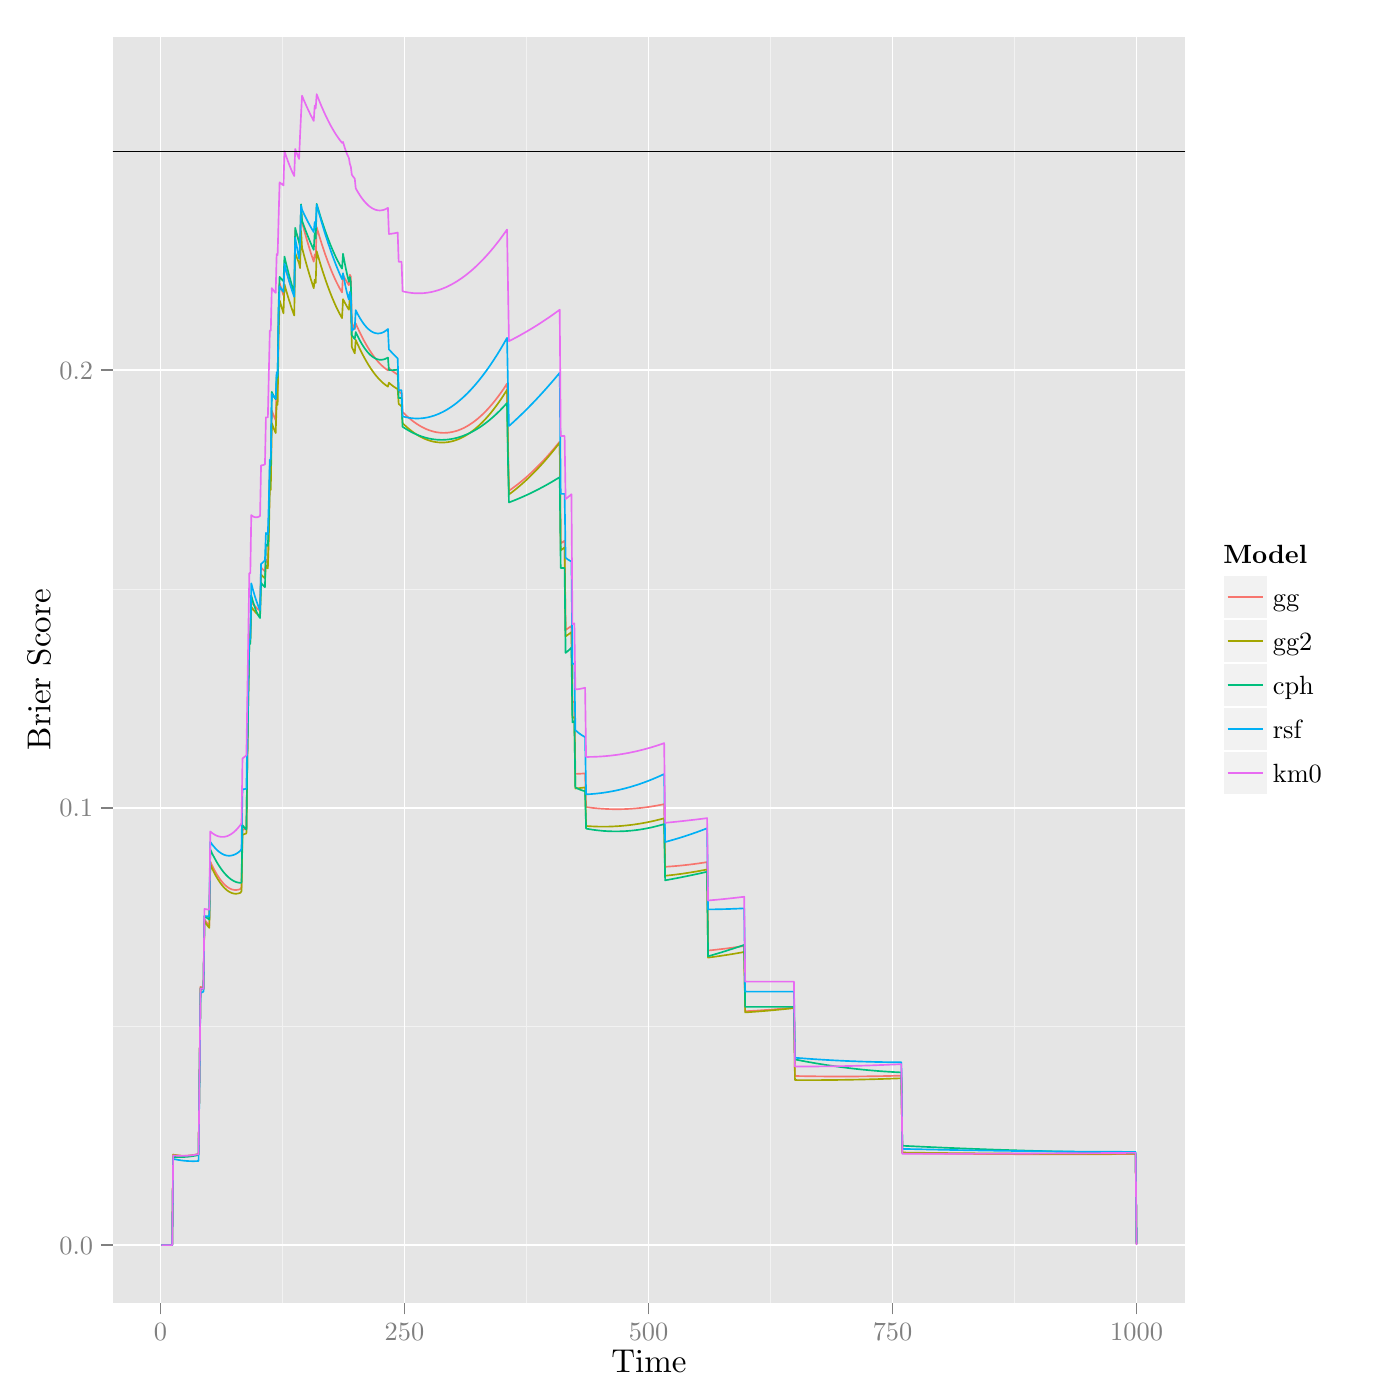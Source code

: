 % Created by tikzDevice version 0.7.0 on 2015-01-13 12:02:55
% !TEX encoding = UTF-8 Unicode
\documentclass[11pt]{memoir}
\nonstopmode

\usepackage{tikz}

\usepackage[active,tightpage,psfixbb]{preview}

\PreviewEnvironment{pgfpicture}

\setlength\PreviewBorder{0pt}

\usepackage{amsmath}
\newcommand{\SweaveOpts}[1]{}  % do not interfere with LaTeX
\newcommand{\SweaveInput}[1]{} % because they are not real TeX commands
\newcommand{\Sexpr}[1]{}       % will only be parsed by R


\usepackage{geometry}
\usepackage{amsmath}
\usepackage{lscape}
\geometry{verbose,tmargin=2.5cm,bmargin=2.5cm,lmargin=2.5cm,rmargin=2.5cm}


\begin{document}

\begin{tikzpicture}[x=1pt,y=1pt]
\definecolor[named]{fillColor}{rgb}{1.00,1.00,1.00}
\path[use as bounding box,fill=fillColor,fill opacity=0.00] (0,0) rectangle (505.89,505.89);
\begin{scope}
\path[clip] (  0.00,  0.00) rectangle (505.89,505.89);
\definecolor[named]{drawColor}{rgb}{1.00,1.00,1.00}
\definecolor[named]{fillColor}{rgb}{1.00,1.00,1.00}

\path[draw=drawColor,line width= 0.6pt,line join=round,line cap=round,fill=fillColor] (  0.00,  0.00) rectangle (505.89,505.89);
\end{scope}
\begin{scope}
\path[clip] ( 40.73, 35.17) rectangle (428.32,492.64);
\definecolor[named]{fillColor}{rgb}{0.90,0.90,0.90}

\path[fill=fillColor] ( 40.73, 35.17) rectangle (428.32,492.64);
\definecolor[named]{drawColor}{rgb}{0.95,0.95,0.95}

\path[draw=drawColor,line width= 0.3pt,line join=round] ( 40.73,135.00) --
	(428.32,135.00);

\path[draw=drawColor,line width= 0.3pt,line join=round] ( 40.73,293.07) --
	(428.32,293.07);

\path[draw=drawColor,line width= 0.3pt,line join=round] ( 40.73,451.14) --
	(428.32,451.14);

\path[draw=drawColor,line width= 0.3pt,line join=round] (102.09, 35.17) --
	(102.09,492.64);

\path[draw=drawColor,line width= 0.3pt,line join=round] (190.26, 35.17) --
	(190.26,492.64);

\path[draw=drawColor,line width= 0.3pt,line join=round] (278.44, 35.17) --
	(278.44,492.64);

\path[draw=drawColor,line width= 0.3pt,line join=round] (366.61, 35.17) --
	(366.61,492.64);
\definecolor[named]{drawColor}{rgb}{1.00,1.00,1.00}

\path[draw=drawColor,line width= 0.6pt,line join=round] ( 40.73, 55.97) --
	(428.32, 55.97);

\path[draw=drawColor,line width= 0.6pt,line join=round] ( 40.73,214.03) --
	(428.32,214.03);

\path[draw=drawColor,line width= 0.6pt,line join=round] ( 40.73,372.10) --
	(428.32,372.10);

\path[draw=drawColor,line width= 0.6pt,line join=round] ( 58.00, 35.17) --
	( 58.00,492.64);

\path[draw=drawColor,line width= 0.6pt,line join=round] (146.17, 35.17) --
	(146.17,492.64);

\path[draw=drawColor,line width= 0.6pt,line join=round] (234.35, 35.17) --
	(234.35,492.64);

\path[draw=drawColor,line width= 0.6pt,line join=round] (322.52, 35.17) --
	(322.52,492.64);

\path[draw=drawColor,line width= 0.6pt,line join=round] (410.70, 35.17) --
	(410.70,492.64);
\definecolor[named]{drawColor}{rgb}{0.97,0.46,0.43}

\path[draw=drawColor,line width= 0.6pt,line join=round] ( 58.35, 55.97) --
	( 58.70, 55.97) --
	( 59.06, 55.97) --
	( 59.41, 55.97) --
	( 59.76, 55.97) --
	( 60.11, 55.97) --
	( 60.47, 55.97) --
	( 60.82, 55.97) --
	( 61.17, 55.97) --
	( 61.52, 55.97) --
	( 61.88, 55.97) --
	( 62.23, 55.97) --
	( 62.58, 88.66) --
	( 62.94, 88.59) --
	( 63.29, 88.53) --
	( 63.64, 88.48) --
	( 63.99, 88.43) --
	( 64.35, 88.39) --
	( 64.70, 88.36) --
	( 65.05, 88.33) --
	( 65.40, 88.31) --
	( 65.76, 88.29) --
	( 66.11, 88.28) --
	( 66.46, 88.27) --
	( 66.82, 88.28) --
	( 67.17, 88.28) --
	( 67.52, 88.30) --
	( 67.87, 88.32) --
	( 68.23, 88.34) --
	( 68.58, 88.37) --
	( 68.93, 88.41) --
	( 69.28, 88.45) --
	( 69.64, 88.50) --
	( 69.99, 88.56) --
	( 70.34, 88.62) --
	( 70.69, 88.69) --
	( 71.05, 88.76) --
	( 71.40, 88.84) --
	( 71.75, 88.93) --
	( 72.11,119.05) --
	( 72.46,149.33) --
	( 72.81,149.15) --
	( 73.16,148.99) --
	( 73.52,148.85) --
	( 73.87,173.67) --
	( 74.22,173.17) --
	( 74.57,172.69) --
	( 74.93,172.23) --
	( 75.28,171.80) --
	( 75.63,171.38) --
	( 75.99,194.59) --
	( 76.34,193.81) --
	( 76.69,193.06) --
	( 77.04,192.35) --
	( 77.40,191.66) --
	( 77.75,191.00) --
	( 78.10,190.38) --
	( 78.45,189.78) --
	( 78.81,189.22) --
	( 79.16,188.68) --
	( 79.51,188.18) --
	( 79.87,187.71) --
	( 80.22,187.26) --
	( 80.57,186.85) --
	( 80.92,186.47) --
	( 81.28,186.12) --
	( 81.63,185.80) --
	( 81.98,185.51) --
	( 82.33,185.25) --
	( 82.69,185.03) --
	( 83.04,184.83) --
	( 83.39,184.66) --
	( 83.74,184.53) --
	( 84.10,184.42) --
	( 84.45,184.35) --
	( 84.80,184.30) --
	( 85.16,184.29) --
	( 85.51,184.31) --
	( 85.86,184.35) --
	( 86.21,184.43) --
	( 86.57,184.54) --
	( 86.92,184.68) --
	( 87.27,185.28) --
	( 87.62,206.08) --
	( 87.98,206.16) --
	( 88.33,206.27) --
	( 88.68,206.42) --
	( 89.04,206.60) --
	( 89.39,234.37) --
	( 89.74,256.87) --
	( 90.09,276.63) --
	( 90.45,276.35) --
	( 90.80,288.63) --
	( 91.15,288.11) --
	( 91.50,287.62) --
	( 91.86,287.18) --
	( 92.21,286.76) --
	( 92.56,286.39) --
	( 92.92,286.05) --
	( 93.27,285.75) --
	( 93.62,285.48) --
	( 93.97,285.25) --
	( 94.33,300.86) --
	( 94.68,300.45) --
	( 95.03,300.09) --
	( 95.38,299.76) --
	( 95.74,299.46) --
	( 96.09,303.69) --
	( 96.44,303.13) --
	( 96.79,302.61) --
	( 97.15,316.46) --
	( 97.50,333.61) --
	( 97.85,332.73) --
	( 98.21,357.51) --
	( 98.56,356.59) --
	( 98.91,355.70) --
	( 99.26,354.85) --
	( 99.62,354.03) --
	( 99.97,365.74) --
	(100.32,364.75) --
	(100.67,390.01) --
	(101.03,403.74) --
	(101.38,402.54) --
	(101.73,401.36) --
	(102.09,400.22) --
	(102.44,399.12) --
	(102.79,410.14) --
	(103.14,408.90) --
	(103.50,407.70) --
	(103.85,406.53) --
	(104.20,405.39) --
	(104.55,404.29) --
	(104.91,403.22) --
	(105.26,402.18) --
	(105.61,401.17) --
	(105.97,400.19) --
	(106.32,399.25) --
	(106.67,422.63) --
	(107.02,421.67) --
	(107.38,420.75) --
	(107.73,419.85) --
	(108.08,418.99) --
	(108.43,417.93) --
	(108.79,430.97) --
	(109.14,425.60) --
	(109.49,424.25) --
	(109.84,422.93) --
	(110.20,421.64) --
	(110.55,420.38) --
	(110.90,419.15) --
	(111.26,417.95) --
	(111.61,416.77) --
	(111.96,415.63) --
	(112.31,414.51) --
	(112.67,413.43) --
	(113.02,412.37) --
	(113.37,411.34) --
	(113.72,413.96) --
	(114.08,412.79) --
	(114.43,423.83) --
	(114.78,422.61) --
	(115.14,421.41) --
	(115.49,420.24) --
	(115.84,419.09) --
	(116.19,417.97) --
	(116.55,416.88) --
	(116.90,415.81) --
	(117.25,414.76) --
	(117.60,413.74) --
	(117.96,412.74) --
	(118.31,411.77) --
	(118.66,410.83) --
	(119.02,409.91) --
	(119.37,409.01) --
	(119.72,408.14) --
	(120.07,407.30) --
	(120.43,406.48) --
	(120.78,405.68) --
	(121.13,404.91) --
	(121.48,404.16) --
	(121.84,403.44) --
	(122.19,402.75) --
	(122.54,402.08) --
	(122.89,401.44) --
	(123.25,400.82) --
	(123.60,400.22) --
	(123.95,406.54) --
	(124.31,405.87) --
	(124.66,405.21) --
	(125.01,404.58) --
	(125.36,403.97) --
	(125.72,403.38) --
	(126.07,402.82) --
	(126.42,406.63) --
	(126.77,405.92) --
	(127.13,389.29) --
	(127.48,388.50) --
	(127.83,387.72) --
	(128.19,386.97) --
	(128.54,389.00) --
	(128.89,388.20) --
	(129.24,387.42) --
	(129.60,386.66) --
	(129.95,385.92) --
	(130.30,385.19) --
	(130.65,384.48) --
	(131.01,383.79) --
	(131.36,383.12) --
	(131.71,382.47) --
	(132.07,381.83) --
	(132.42,381.21) --
	(132.77,380.61) --
	(133.12,380.03) --
	(133.48,379.46) --
	(133.83,378.91) --
	(134.18,378.38) --
	(134.53,377.87) --
	(134.89,377.37) --
	(135.24,376.90) --
	(135.59,376.44) --
	(135.94,375.99) --
	(136.30,375.57) --
	(136.65,375.16) --
	(137.00,374.78) --
	(137.36,374.40) --
	(137.71,374.05) --
	(138.06,373.72) --
	(138.41,373.40) --
	(138.77,373.10) --
	(139.12,372.82) --
	(139.47,372.55) --
	(139.82,372.31) --
	(140.18,372.08) --
	(140.53,372.92) --
	(140.88,372.59) --
	(141.24,372.28) --
	(141.59,371.99) --
	(141.94,371.71) --
	(142.29,371.44) --
	(142.65,371.19) --
	(143.00,370.95) --
	(143.35,370.73) --
	(143.70,370.52) --
	(144.06,364.63) --
	(144.41,364.29) --
	(144.76,363.96) --
	(145.11,363.65) --
	(145.47,357.03) --
	(145.82,356.68) --
	(146.17,356.34) --
	(146.53,356.00) --
	(146.88,355.67) --
	(147.23,355.35) --
	(147.58,355.04) --
	(147.94,354.74) --
	(148.29,354.44) --
	(148.64,354.16) --
	(148.99,353.88) --
	(149.35,353.61) --
	(149.70,353.35) --
	(150.05,353.10) --
	(150.41,352.85) --
	(150.76,352.62) --
	(151.11,352.39) --
	(151.46,352.17) --
	(151.82,351.96) --
	(152.17,351.76) --
	(152.52,351.57) --
	(152.87,351.39) --
	(153.23,351.21) --
	(153.58,351.04) --
	(153.93,350.88) --
	(154.29,350.73) --
	(154.64,350.59) --
	(154.99,350.46) --
	(155.34,350.33) --
	(155.70,350.22) --
	(156.05,350.11) --
	(156.40,350.01) --
	(156.75,349.92) --
	(157.11,349.83) --
	(157.46,349.76) --
	(157.81,349.69) --
	(158.16,349.64) --
	(158.52,349.59) --
	(158.87,349.55) --
	(159.22,349.52) --
	(159.58,349.49) --
	(159.93,349.48) --
	(160.28,349.47) --
	(160.63,349.47) --
	(160.99,349.49) --
	(161.34,349.50) --
	(161.69,349.53) --
	(162.04,349.57) --
	(162.40,349.61) --
	(162.75,349.67) --
	(163.10,349.73) --
	(163.46,349.80) --
	(163.81,349.88) --
	(164.16,349.96) --
	(164.51,350.06) --
	(164.87,350.16) --
	(165.22,350.27) --
	(165.57,350.39) --
	(165.92,350.52) --
	(166.28,350.66) --
	(166.63,350.81) --
	(166.98,350.96) --
	(167.34,351.13) --
	(167.69,351.30) --
	(168.04,351.48) --
	(168.39,351.67) --
	(168.75,351.86) --
	(169.10,352.07) --
	(169.45,352.28) --
	(169.80,352.51) --
	(170.16,352.74) --
	(170.51,352.98) --
	(170.86,353.22) --
	(171.21,353.48) --
	(171.57,353.75) --
	(171.92,354.02) --
	(172.27,354.30) --
	(172.63,354.59) --
	(172.98,354.89) --
	(173.33,355.20) --
	(173.68,355.51) --
	(174.04,355.84) --
	(174.39,356.17) --
	(174.74,356.51) --
	(175.09,356.86) --
	(175.45,357.22) --
	(175.80,357.58) --
	(176.15,357.96) --
	(176.51,358.34) --
	(176.86,358.73) --
	(177.21,359.14) --
	(177.56,359.54) --
	(177.92,359.96) --
	(178.27,360.39) --
	(178.62,360.82) --
	(178.97,361.26) --
	(179.33,361.72) --
	(179.68,362.18) --
	(180.03,362.64) --
	(180.39,363.12) --
	(180.74,363.61) --
	(181.09,364.10) --
	(181.44,364.60) --
	(181.80,365.11) --
	(182.15,365.63) --
	(182.50,366.16) --
	(182.85,366.70) --
	(183.21,367.24) --
	(183.56,345.71) --
	(183.91,328.56) --
	(184.26,328.81) --
	(184.62,329.05) --
	(184.97,329.30) --
	(185.32,329.56) --
	(185.68,329.81) --
	(186.03,330.08) --
	(186.38,330.34) --
	(186.73,330.61) --
	(187.09,330.88) --
	(187.44,331.16) --
	(187.79,331.44) --
	(188.14,331.73) --
	(188.50,332.02) --
	(188.85,332.31) --
	(189.20,332.61) --
	(189.56,332.91) --
	(189.91,333.21) --
	(190.26,333.52) --
	(190.61,333.83) --
	(190.97,334.15) --
	(191.32,334.47) --
	(191.67,334.79) --
	(192.02,335.12) --
	(192.38,335.45) --
	(192.73,335.79) --
	(193.08,336.13) --
	(193.44,336.47) --
	(193.79,336.82) --
	(194.14,337.17) --
	(194.49,337.52) --
	(194.85,337.88) --
	(195.20,338.24) --
	(195.55,338.61) --
	(195.90,338.98) --
	(196.26,339.35) --
	(196.61,339.73) --
	(196.96,340.11) --
	(197.31,340.50) --
	(197.67,340.89) --
	(198.02,341.28) --
	(198.37,341.68) --
	(198.73,342.08) --
	(199.08,342.49) --
	(199.43,342.90) --
	(199.78,343.31) --
	(200.14,343.73) --
	(200.49,344.15) --
	(200.84,344.57) --
	(201.19,345.00) --
	(201.55,345.44) --
	(201.90,345.87) --
	(202.25,346.31) --
	(202.61,309.52) --
	(202.96,309.76) --
	(203.31,310.00) --
	(203.66,310.25) --
	(204.02,310.50) --
	(204.37,278.25) --
	(204.72,278.49) --
	(205.07,278.72) --
	(205.43,278.96) --
	(205.78,279.20) --
	(206.13,279.44) --
	(206.49,279.69) --
	(206.84,252.21) --
	(207.19,252.28) --
	(207.54,252.34) --
	(207.90,226.25) --
	(208.25,226.25) --
	(208.60,226.26) --
	(208.95,226.28) --
	(209.31,226.29) --
	(209.66,226.31) --
	(210.01,226.33) --
	(210.36,226.35) --
	(210.72,226.38) --
	(211.07,226.40) --
	(211.42,226.43) --
	(211.78,214.25) --
	(212.13,214.20) --
	(212.48,214.16) --
	(212.83,214.11) --
	(213.19,214.07) --
	(213.54,214.02) --
	(213.89,213.98) --
	(214.24,213.94) --
	(214.60,213.91) --
	(214.95,213.87) --
	(215.30,213.84) --
	(215.66,213.80) --
	(216.01,213.77) --
	(216.36,213.74) --
	(216.71,213.72) --
	(217.07,213.69) --
	(217.42,213.66) --
	(217.77,213.64) --
	(218.12,213.62) --
	(218.48,213.60) --
	(218.83,213.58) --
	(219.18,213.56) --
	(219.54,213.55) --
	(219.89,213.53) --
	(220.24,213.52) --
	(220.59,213.51) --
	(220.95,213.50) --
	(221.30,213.49) --
	(221.65,213.49) --
	(222.00,213.48) --
	(222.36,213.48) --
	(222.71,213.48) --
	(223.06,213.48) --
	(223.41,213.48) --
	(223.77,213.48) --
	(224.12,213.49) --
	(224.47,213.49) --
	(224.83,213.50) --
	(225.18,213.51) --
	(225.53,213.52) --
	(225.88,213.53) --
	(226.24,213.55) --
	(226.59,213.56) --
	(226.94,213.58) --
	(227.29,213.60) --
	(227.65,213.62) --
	(228.00,213.64) --
	(228.35,213.66) --
	(228.71,213.69) --
	(229.06,213.72) --
	(229.41,213.74) --
	(229.76,213.77) --
	(230.12,213.80) --
	(230.47,213.84) --
	(230.82,213.87) --
	(231.17,213.91) --
	(231.53,213.94) --
	(231.88,213.98) --
	(232.23,214.02) --
	(232.59,214.07) --
	(232.94,214.11) --
	(233.29,214.16) --
	(233.64,214.20) --
	(234.00,214.25) --
	(234.35,214.30) --
	(234.70,214.35) --
	(235.05,214.40) --
	(235.41,214.46) --
	(235.76,214.52) --
	(236.11,214.57) --
	(236.46,214.63) --
	(236.82,214.69) --
	(237.17,214.76) --
	(237.52,214.82) --
	(237.88,214.89) --
	(238.23,214.95) --
	(238.58,215.02) --
	(238.93,215.09) --
	(239.29,215.16) --
	(239.64,215.24) --
	(239.99,215.31) --
	(240.34,192.67) --
	(240.70,192.69) --
	(241.05,192.72) --
	(241.40,192.74) --
	(241.76,192.76) --
	(242.11,192.79) --
	(242.46,192.82) --
	(242.81,192.84) --
	(243.17,192.87) --
	(243.52,192.90) --
	(243.87,192.93) --
	(244.22,192.96) --
	(244.58,192.99) --
	(244.93,193.02) --
	(245.28,193.05) --
	(245.64,193.09) --
	(245.99,193.12) --
	(246.34,193.16) --
	(246.69,193.19) --
	(247.05,193.23) --
	(247.40,193.27) --
	(247.75,193.31) --
	(248.10,193.35) --
	(248.46,193.39) --
	(248.81,193.43) --
	(249.16,193.47) --
	(249.51,193.51) --
	(249.87,193.56) --
	(250.22,193.60) --
	(250.57,193.64) --
	(250.93,193.69) --
	(251.28,193.74) --
	(251.63,193.79) --
	(251.98,193.83) --
	(252.34,193.88) --
	(252.69,193.93) --
	(253.04,193.98) --
	(253.39,194.04) --
	(253.75,194.09) --
	(254.10,194.14) --
	(254.45,194.20) --
	(254.81,194.25) --
	(255.16,194.31) --
	(255.51,194.36) --
	(255.86,162.41) --
	(256.22,162.45) --
	(256.57,162.48) --
	(256.92,162.52) --
	(257.27,162.55) --
	(257.63,162.59) --
	(257.98,162.63) --
	(258.33,162.67) --
	(258.68,162.71) --
	(259.04,162.75) --
	(259.39,162.79) --
	(259.74,162.83) --
	(260.10,162.87) --
	(260.45,162.91) --
	(260.80,162.95) --
	(261.15,162.99) --
	(261.51,163.04) --
	(261.86,163.08) --
	(262.21,163.12) --
	(262.56,163.17) --
	(262.92,163.21) --
	(263.27,163.26) --
	(263.62,163.30) --
	(263.98,163.35) --
	(264.33,163.40) --
	(264.68,163.45) --
	(265.03,163.50) --
	(265.39,163.54) --
	(265.74,163.59) --
	(266.09,163.64) --
	(266.44,163.70) --
	(266.80,163.75) --
	(267.15,163.80) --
	(267.50,163.85) --
	(267.86,163.90) --
	(268.21,163.96) --
	(268.56,164.01) --
	(268.91,164.07) --
	(269.27,140.47) --
	(269.62,140.49) --
	(269.97,140.51) --
	(270.32,140.53) --
	(270.68,140.55) --
	(271.03,140.57) --
	(271.38,140.59) --
	(271.73,140.61) --
	(272.09,140.63) --
	(272.44,140.65) --
	(272.79,140.67) --
	(273.15,140.69) --
	(273.50,140.71) --
	(273.85,140.74) --
	(274.20,140.76) --
	(274.56,140.78) --
	(274.91,140.81) --
	(275.26,140.83) --
	(275.61,140.85) --
	(275.97,140.88) --
	(276.32,140.90) --
	(276.67,140.93) --
	(277.03,140.96) --
	(277.38,140.98) --
	(277.73,141.01) --
	(278.08,141.03) --
	(278.44,141.06) --
	(278.79,141.09) --
	(279.14,141.12) --
	(279.49,141.14) --
	(279.85,141.17) --
	(280.20,141.20) --
	(280.55,141.23) --
	(280.91,141.26) --
	(281.26,141.29) --
	(281.61,141.32) --
	(281.96,141.35) --
	(282.32,141.38) --
	(282.67,141.41) --
	(283.02,141.45) --
	(283.37,141.48) --
	(283.73,141.51) --
	(284.08,141.54) --
	(284.43,141.58) --
	(284.78,141.61) --
	(285.14,141.64) --
	(285.49,141.68) --
	(285.84,141.71) --
	(286.20,141.75) --
	(286.55,141.78) --
	(286.90,141.82) --
	(287.25,117.08) --
	(287.61,117.07) --
	(287.96,117.07) --
	(288.31,117.06) --
	(288.66,117.05) --
	(289.02,117.04) --
	(289.37,117.04) --
	(289.72,117.03) --
	(290.08,117.02) --
	(290.43,117.02) --
	(290.78,117.01) --
	(291.13,117.01) --
	(291.49,117.00) --
	(291.84,117.00) --
	(292.19,116.99) --
	(292.54,116.98) --
	(292.90,116.98) --
	(293.25,116.97) --
	(293.60,116.97) --
	(293.96,116.96) --
	(294.31,116.96) --
	(294.66,116.96) --
	(295.01,116.95) --
	(295.37,116.95) --
	(295.72,116.94) --
	(296.07,116.94) --
	(296.42,116.94) --
	(296.78,116.93) --
	(297.13,116.93) --
	(297.48,116.93) --
	(297.83,116.92) --
	(298.19,116.92) --
	(298.54,116.92) --
	(298.89,116.92) --
	(299.25,116.91) --
	(299.60,116.91) --
	(299.95,116.91) --
	(300.30,116.91) --
	(300.66,116.91) --
	(301.01,116.90) --
	(301.36,116.90) --
	(301.71,116.90) --
	(302.07,116.90) --
	(302.42,116.90) --
	(302.77,116.90) --
	(303.13,116.90) --
	(303.48,116.90) --
	(303.83,116.90) --
	(304.18,116.90) --
	(304.54,116.90) --
	(304.89,116.90) --
	(305.24,116.90) --
	(305.59,116.90) --
	(305.95,116.90) --
	(306.30,116.90) --
	(306.65,116.90) --
	(307.01,116.90) --
	(307.36,116.91) --
	(307.71,116.91) --
	(308.06,116.91) --
	(308.42,116.91) --
	(308.77,116.91) --
	(309.12,116.92) --
	(309.47,116.92) --
	(309.83,116.92) --
	(310.18,116.92) --
	(310.53,116.93) --
	(310.88,116.93) --
	(311.24,116.93) --
	(311.59,116.94) --
	(311.94,116.94) --
	(312.30,116.94) --
	(312.65,116.95) --
	(313.00,116.95) --
	(313.35,116.96) --
	(313.71,116.96) --
	(314.06,116.96) --
	(314.41,116.97) --
	(314.76,116.97) --
	(315.12,116.98) --
	(315.47,116.98) --
	(315.82,116.99) --
	(316.18,116.99) --
	(316.53,117.00) --
	(316.88,117.01) --
	(317.23,117.01) --
	(317.59,117.02) --
	(317.94,117.02) --
	(318.29,117.03) --
	(318.64,117.04) --
	(319.00,117.04) --
	(319.35,117.05) --
	(319.70,117.06) --
	(320.06,117.07) --
	(320.41,117.07) --
	(320.76,117.08) --
	(321.11,117.09) --
	(321.47,117.10) --
	(321.82,117.10) --
	(322.17,117.11) --
	(322.52,117.12) --
	(322.88,117.13) --
	(323.23,117.14) --
	(323.58,117.15) --
	(323.93,117.16) --
	(324.29,117.16) --
	(324.64,117.17) --
	(324.99,117.18) --
	(325.35,117.19) --
	(325.70,117.20) --
	(326.05, 89.20) --
	(326.40, 89.20) --
	(326.76, 89.19) --
	(327.11, 89.19) --
	(327.46, 89.18) --
	(327.81, 89.18) --
	(328.17, 89.17) --
	(328.52, 89.17) --
	(328.87, 89.16) --
	(329.23, 89.16) --
	(329.58, 89.15) --
	(329.93, 89.15) --
	(330.28, 89.14) --
	(330.64, 89.14) --
	(330.99, 89.14) --
	(331.34, 89.13) --
	(331.69, 89.13) --
	(332.05, 89.12) --
	(332.40, 89.12) --
	(332.75, 89.11) --
	(333.11, 89.11) --
	(333.46, 89.10) --
	(333.81, 89.10) --
	(334.16, 89.10) --
	(334.52, 89.09) --
	(334.87, 89.09) --
	(335.22, 89.08) --
	(335.57, 89.08) --
	(335.93, 89.07) --
	(336.28, 89.07) --
	(336.63, 89.07) --
	(336.98, 89.06) --
	(337.34, 89.06) --
	(337.69, 89.05) --
	(338.04, 89.05) --
	(338.40, 89.05) --
	(338.75, 89.04) --
	(339.10, 89.04) --
	(339.45, 89.03) --
	(339.81, 89.03) --
	(340.16, 89.03) --
	(340.51, 89.02) --
	(340.86, 89.02) --
	(341.22, 89.01) --
	(341.57, 89.01) --
	(341.92, 89.01) --
	(342.28, 89.00) --
	(342.63, 89.00) --
	(342.98, 89.00) --
	(343.33, 88.99) --
	(343.69, 88.99) --
	(344.04, 88.99) --
	(344.39, 88.98) --
	(344.74, 88.98) --
	(345.10, 88.97) --
	(345.45, 88.97) --
	(345.80, 88.97) --
	(346.16, 88.96) --
	(346.51, 88.96) --
	(346.86, 88.96) --
	(347.21, 88.95) --
	(347.57, 88.95) --
	(347.92, 88.95) --
	(348.27, 88.95) --
	(348.62, 88.94) --
	(348.98, 88.94) --
	(349.33, 88.94) --
	(349.68, 88.93) --
	(350.03, 88.93) --
	(350.39, 88.93) --
	(350.74, 88.92) --
	(351.09, 88.92) --
	(351.45, 88.92) --
	(351.80, 88.92) --
	(352.15, 88.91) --
	(352.50, 88.91) --
	(352.86, 88.91) --
	(353.21, 88.90) --
	(353.56, 88.90) --
	(353.91, 88.90) --
	(354.27, 88.90) --
	(354.62, 88.89) --
	(354.97, 88.89) --
	(355.33, 88.89) --
	(355.68, 88.89) --
	(356.03, 88.88) --
	(356.38, 88.88) --
	(356.74, 88.88) --
	(357.09, 88.88) --
	(357.44, 88.87) --
	(357.79, 88.87) --
	(358.15, 88.87) --
	(358.50, 88.87) --
	(358.85, 88.87) --
	(359.21, 88.86) --
	(359.56, 88.86) --
	(359.91, 88.86) --
	(360.26, 88.86) --
	(360.62, 88.85) --
	(360.97, 88.85) --
	(361.32, 88.85) --
	(361.67, 88.85) --
	(362.03, 88.85) --
	(362.38, 88.84) --
	(362.73, 88.84) --
	(363.08, 88.84) --
	(363.44, 88.84) --
	(363.79, 88.84) --
	(364.14, 88.84) --
	(364.50, 88.83) --
	(364.85, 88.83) --
	(365.20, 88.83) --
	(365.55, 88.83) --
	(365.91, 88.83) --
	(366.26, 88.83) --
	(366.61, 88.82) --
	(366.96, 88.82) --
	(367.32, 88.82) --
	(367.67, 88.82) --
	(368.02, 88.82) --
	(368.38, 88.82) --
	(368.73, 88.82) --
	(369.08, 88.81) --
	(369.43, 88.81) --
	(369.79, 88.81) --
	(370.14, 88.81) --
	(370.49, 88.81) --
	(370.84, 88.81) --
	(371.20, 88.81) --
	(371.55, 88.81) --
	(371.90, 88.80) --
	(372.25, 88.80) --
	(372.61, 88.80) --
	(372.96, 88.80) --
	(373.31, 88.80) --
	(373.67, 88.80) --
	(374.02, 88.80) --
	(374.37, 88.80) --
	(374.72, 88.80) --
	(375.08, 88.80) --
	(375.43, 88.80) --
	(375.78, 88.79) --
	(376.13, 88.79) --
	(376.49, 88.79) --
	(376.84, 88.79) --
	(377.19, 88.79) --
	(377.55, 88.79) --
	(377.90, 88.79) --
	(378.25, 88.79) --
	(378.60, 88.79) --
	(378.96, 88.79) --
	(379.31, 88.79) --
	(379.66, 88.79) --
	(380.01, 88.79) --
	(380.37, 88.79) --
	(380.72, 88.79) --
	(381.07, 88.79) --
	(381.43, 88.79) --
	(381.78, 88.79) --
	(382.13, 88.79) --
	(382.48, 88.79) --
	(382.84, 88.79) --
	(383.19, 88.79) --
	(383.54, 88.79) --
	(383.89, 88.79) --
	(384.25, 88.79) --
	(384.60, 88.79) --
	(384.95, 88.79) --
	(385.30, 88.79) --
	(385.66, 88.79) --
	(386.01, 88.79) --
	(386.36, 88.79) --
	(386.72, 88.79) --
	(387.07, 88.79) --
	(387.42, 88.79) --
	(387.77, 88.79) --
	(388.13, 88.79) --
	(388.48, 88.79) --
	(388.83, 88.79) --
	(389.18, 88.79) --
	(389.54, 88.79) --
	(389.89, 88.79) --
	(390.24, 88.79) --
	(390.60, 88.79) --
	(390.95, 88.79) --
	(391.30, 88.79) --
	(391.65, 88.79) --
	(392.01, 88.79) --
	(392.36, 88.79) --
	(392.71, 88.80) --
	(393.06, 88.80) --
	(393.42, 88.80) --
	(393.77, 88.80) --
	(394.12, 88.80) --
	(394.48, 88.80) --
	(394.83, 88.80) --
	(395.18, 88.80) --
	(395.53, 88.80) --
	(395.89, 88.80) --
	(396.24, 88.80) --
	(396.59, 88.81) --
	(396.94, 88.81) --
	(397.30, 88.81) --
	(397.65, 88.81) --
	(398.00, 88.81) --
	(398.35, 88.81) --
	(398.71, 88.81) --
	(399.06, 88.81) --
	(399.41, 88.82) --
	(399.77, 88.82) --
	(400.12, 88.82) --
	(400.47, 88.82) --
	(400.82, 88.82) --
	(401.18, 88.82) --
	(401.53, 88.82) --
	(401.88, 88.83) --
	(402.23, 88.83) --
	(402.59, 88.83) --
	(402.94, 88.83) --
	(403.29, 88.83) --
	(403.65, 88.83) --
	(404.00, 88.84) --
	(404.35, 88.84) --
	(404.70, 88.84) --
	(405.06, 88.84) --
	(405.41, 88.84) --
	(405.76, 88.84) --
	(406.11, 88.85) --
	(406.47, 88.85) --
	(406.82, 88.85) --
	(407.17, 88.85) --
	(407.53, 88.85) --
	(407.88, 88.86) --
	(408.23, 88.86) --
	(408.58, 88.86) --
	(408.94, 88.86) --
	(409.29, 88.86) --
	(409.64, 88.87) --
	(409.99, 88.87) --
	(410.35, 88.87) --
	(410.70, 56.28);
\definecolor[named]{drawColor}{rgb}{0.64,0.65,0.00}

\path[draw=drawColor,line width= 0.6pt,line join=round] ( 58.35, 55.97) --
	( 58.70, 55.97) --
	( 59.06, 55.97) --
	( 59.41, 55.97) --
	( 59.76, 55.97) --
	( 60.11, 55.97) --
	( 60.47, 55.97) --
	( 60.82, 55.97) --
	( 61.17, 55.97) --
	( 61.52, 55.97) --
	( 61.88, 55.97) --
	( 62.23, 55.97) --
	( 62.58, 88.63) --
	( 62.94, 88.56) --
	( 63.29, 88.49) --
	( 63.64, 88.43) --
	( 63.99, 88.38) --
	( 64.35, 88.34) --
	( 64.70, 88.30) --
	( 65.05, 88.26) --
	( 65.40, 88.23) --
	( 65.76, 88.21) --
	( 66.11, 88.20) --
	( 66.46, 88.19) --
	( 66.82, 88.19) --
	( 67.17, 88.19) --
	( 67.52, 88.20) --
	( 67.87, 88.22) --
	( 68.23, 88.24) --
	( 68.58, 88.27) --
	( 68.93, 88.31) --
	( 69.28, 88.35) --
	( 69.64, 88.40) --
	( 69.99, 88.46) --
	( 70.34, 88.52) --
	( 70.69, 88.58) --
	( 71.05, 88.66) --
	( 71.40, 88.74) --
	( 71.75, 88.82) --
	( 72.11,118.78) --
	( 72.46,148.90) --
	( 72.81,148.71) --
	( 73.16,148.54) --
	( 73.52,148.39) --
	( 73.87,172.95) --
	( 74.22,172.44) --
	( 74.57,171.94) --
	( 74.93,171.47) --
	( 75.28,171.02) --
	( 75.63,170.59) --
	( 75.99,193.53) --
	( 76.34,192.74) --
	( 76.69,191.97) --
	( 77.04,191.24) --
	( 77.40,190.54) --
	( 77.75,189.87) --
	( 78.10,189.23) --
	( 78.45,188.62) --
	( 78.81,188.05) --
	( 79.16,187.50) --
	( 79.51,186.98) --
	( 79.87,186.50) --
	( 80.22,186.05) --
	( 80.57,185.62) --
	( 80.92,185.23) --
	( 81.28,184.87) --
	( 81.63,184.54) --
	( 81.98,184.24) --
	( 82.33,183.97) --
	( 82.69,183.74) --
	( 83.04,183.53) --
	( 83.39,183.36) --
	( 83.74,183.21) --
	( 84.10,183.10) --
	( 84.45,183.02) --
	( 84.80,182.96) --
	( 85.16,182.94) --
	( 85.51,182.95) --
	( 85.86,182.99) --
	( 86.21,183.07) --
	( 86.57,183.17) --
	( 86.92,183.30) --
	( 87.27,183.92) --
	( 87.62,204.31) --
	( 87.98,204.37) --
	( 88.33,204.48) --
	( 88.68,204.62) --
	( 89.04,204.79) --
	( 89.39,232.70) --
	( 89.74,254.82) --
	( 90.09,274.14) --
	( 90.45,273.85) --
	( 90.80,286.66) --
	( 91.15,286.14) --
	( 91.50,285.64) --
	( 91.86,285.19) --
	( 92.21,284.77) --
	( 92.56,284.38) --
	( 92.92,284.04) --
	( 93.27,283.73) --
	( 93.62,283.45) --
	( 93.97,283.21) --
	( 94.33,298.34) --
	( 94.68,297.92) --
	( 95.03,297.54) --
	( 95.38,297.20) --
	( 95.74,296.90) --
	( 96.09,301.60) --
	( 96.44,301.04) --
	( 96.79,300.51) --
	( 97.15,312.29) --
	( 97.50,329.76) --
	( 97.85,328.86) --
	( 98.21,352.99) --
	( 98.56,352.04) --
	( 98.91,351.13) --
	( 99.26,350.25) --
	( 99.62,349.41) --
	( 99.97,360.59) --
	(100.32,359.57) --
	(100.67,384.21) --
	(101.03,397.43) --
	(101.38,396.18) --
	(101.73,394.97) --
	(102.09,393.80) --
	(102.44,392.66) --
	(102.79,403.13) --
	(103.14,401.86) --
	(103.50,400.62) --
	(103.85,399.42) --
	(104.20,398.24) --
	(104.55,397.10) --
	(104.91,395.99) --
	(105.26,394.92) --
	(105.61,393.87) --
	(105.97,392.86) --
	(106.32,391.88) --
	(106.67,414.50) --
	(107.02,413.51) --
	(107.38,412.54) --
	(107.73,411.61) --
	(108.08,410.70) --
	(108.43,409.01) --
	(108.79,422.42) --
	(109.14,416.41) --
	(109.49,415.03) --
	(109.84,413.68) --
	(110.20,412.35) --
	(110.55,411.06) --
	(110.90,409.79) --
	(111.26,408.56) --
	(111.61,407.35) --
	(111.96,406.17) --
	(112.31,405.02) --
	(112.67,403.90) --
	(113.02,402.81) --
	(113.37,401.74) --
	(113.72,404.85) --
	(114.08,403.65) --
	(114.43,415.11) --
	(114.78,413.87) --
	(115.14,412.65) --
	(115.49,411.46) --
	(115.84,410.29) --
	(116.19,409.15) --
	(116.55,408.03) --
	(116.90,406.94) --
	(117.25,405.87) --
	(117.60,404.83) --
	(117.96,403.81) --
	(118.31,402.82) --
	(118.66,401.86) --
	(119.02,400.91) --
	(119.37,400.00) --
	(119.72,399.11) --
	(120.07,398.24) --
	(120.43,397.40) --
	(120.78,396.58) --
	(121.13,395.79) --
	(121.48,395.02) --
	(121.84,394.28) --
	(122.19,393.57) --
	(122.54,392.88) --
	(122.89,392.21) --
	(123.25,391.57) --
	(123.60,390.95) --
	(123.95,397.77) --
	(124.31,397.08) --
	(124.66,396.42) --
	(125.01,395.77) --
	(125.36,395.15) --
	(125.72,394.55) --
	(126.07,393.97) --
	(126.42,398.30) --
	(126.77,397.59) --
	(127.13,380.52) --
	(127.48,379.73) --
	(127.83,378.95) --
	(128.19,378.19) --
	(128.54,383.05) --
	(128.89,382.26) --
	(129.24,381.48) --
	(129.60,380.72) --
	(129.95,379.97) --
	(130.30,379.25) --
	(130.65,378.54) --
	(131.01,377.85) --
	(131.36,377.18) --
	(131.71,376.53) --
	(132.07,375.89) --
	(132.42,375.27) --
	(132.77,374.67) --
	(133.12,374.09) --
	(133.48,373.53) --
	(133.83,372.98) --
	(134.18,372.45) --
	(134.53,371.94) --
	(134.89,371.45) --
	(135.24,370.97) --
	(135.59,370.52) --
	(135.94,370.08) --
	(136.30,369.66) --
	(136.65,369.25) --
	(137.00,368.87) --
	(137.36,368.50) --
	(137.71,368.15) --
	(138.06,367.82) --
	(138.41,367.50) --
	(138.77,367.20) --
	(139.12,366.93) --
	(139.47,366.66) --
	(139.82,366.42) --
	(140.18,366.20) --
	(140.53,367.60) --
	(140.88,367.29) --
	(141.24,366.98) --
	(141.59,366.70) --
	(141.94,366.42) --
	(142.29,366.17) --
	(142.65,365.92) --
	(143.00,365.69) --
	(143.35,365.48) --
	(143.70,365.28) --
	(144.06,359.97) --
	(144.41,359.64) --
	(144.76,359.32) --
	(145.11,359.02) --
	(145.47,352.98) --
	(145.82,352.64) --
	(146.17,352.30) --
	(146.53,351.98) --
	(146.88,351.66) --
	(147.23,351.35) --
	(147.58,351.05) --
	(147.94,350.76) --
	(148.29,350.48) --
	(148.64,350.21) --
	(148.99,349.94) --
	(149.35,349.68) --
	(149.70,349.43) --
	(150.05,349.19) --
	(150.41,348.96) --
	(150.76,348.74) --
	(151.11,348.53) --
	(151.46,348.32) --
	(151.82,348.13) --
	(152.17,347.94) --
	(152.52,347.76) --
	(152.87,347.59) --
	(153.23,347.42) --
	(153.58,347.27) --
	(153.93,347.13) --
	(154.29,346.99) --
	(154.64,346.86) --
	(154.99,346.74) --
	(155.34,346.63) --
	(155.70,346.53) --
	(156.05,346.44) --
	(156.40,346.35) --
	(156.75,346.27) --
	(157.11,346.21) --
	(157.46,346.15) --
	(157.81,346.10) --
	(158.16,346.05) --
	(158.52,346.02) --
	(158.87,346.00) --
	(159.22,345.98) --
	(159.58,345.97) --
	(159.93,345.97) --
	(160.28,345.98) --
	(160.63,346.00) --
	(160.99,346.03) --
	(161.34,346.06) --
	(161.69,346.10) --
	(162.04,346.16) --
	(162.40,346.22) --
	(162.75,346.29) --
	(163.10,346.37) --
	(163.46,346.45) --
	(163.81,346.55) --
	(164.16,346.65) --
	(164.51,346.76) --
	(164.87,346.89) --
	(165.22,347.01) --
	(165.57,347.15) --
	(165.92,347.30) --
	(166.28,347.46) --
	(166.63,347.62) --
	(166.98,347.79) --
	(167.34,347.97) --
	(167.69,348.16) --
	(168.04,348.36) --
	(168.39,348.57) --
	(168.75,348.78) --
	(169.10,349.01) --
	(169.45,349.24) --
	(169.80,349.48) --
	(170.16,349.73) --
	(170.51,349.99) --
	(170.86,350.26) --
	(171.21,350.53) --
	(171.57,350.82) --
	(171.92,351.11) --
	(172.27,351.41) --
	(172.63,351.72) --
	(172.98,352.04) --
	(173.33,352.37) --
	(173.68,352.70) --
	(174.04,353.05) --
	(174.39,353.40) --
	(174.74,353.76) --
	(175.09,354.13) --
	(175.45,354.51) --
	(175.80,354.90) --
	(176.15,355.29) --
	(176.51,355.70) --
	(176.86,356.11) --
	(177.21,356.53) --
	(177.56,356.96) --
	(177.92,357.40) --
	(178.27,357.85) --
	(178.62,358.31) --
	(178.97,358.77) --
	(179.33,359.24) --
	(179.68,359.72) --
	(180.03,360.22) --
	(180.39,360.71) --
	(180.74,361.22) --
	(181.09,361.74) --
	(181.44,362.26) --
	(181.80,362.80) --
	(182.15,363.34) --
	(182.50,363.89) --
	(182.85,364.45) --
	(183.21,365.02) --
	(183.56,342.02) --
	(183.91,327.22) --
	(184.26,327.48) --
	(184.62,327.74) --
	(184.97,328.01) --
	(185.32,328.28) --
	(185.68,328.56) --
	(186.03,328.84) --
	(186.38,329.12) --
	(186.73,329.41) --
	(187.09,329.70) --
	(187.44,330.00) --
	(187.79,330.30) --
	(188.14,330.60) --
	(188.50,330.91) --
	(188.85,331.22) --
	(189.20,331.53) --
	(189.56,331.85) --
	(189.91,332.18) --
	(190.26,332.50) --
	(190.61,332.83) --
	(190.97,333.17) --
	(191.32,333.51) --
	(191.67,333.85) --
	(192.02,334.20) --
	(192.38,334.55) --
	(192.73,334.90) --
	(193.08,335.26) --
	(193.44,335.62) --
	(193.79,335.99) --
	(194.14,336.36) --
	(194.49,336.73) --
	(194.85,337.11) --
	(195.20,337.49) --
	(195.55,337.88) --
	(195.90,338.27) --
	(196.26,338.66) --
	(196.61,339.06) --
	(196.96,339.46) --
	(197.31,339.87) --
	(197.67,340.28) --
	(198.02,340.69) --
	(198.37,341.11) --
	(198.73,341.53) --
	(199.08,341.95) --
	(199.43,342.38) --
	(199.78,342.81) --
	(200.14,343.25) --
	(200.49,343.69) --
	(200.84,344.14) --
	(201.19,344.59) --
	(201.55,345.04) --
	(201.90,345.49) --
	(202.25,345.95) --
	(202.61,307.00) --
	(202.96,307.26) --
	(203.31,307.53) --
	(203.66,307.80) --
	(204.02,308.07) --
	(204.37,275.90) --
	(204.72,276.15) --
	(205.07,276.41) --
	(205.43,276.67) --
	(205.78,276.93) --
	(206.13,277.19) --
	(206.49,277.46) --
	(206.84,246.56) --
	(207.19,246.65) --
	(207.54,246.74) --
	(207.90,220.97) --
	(208.25,221.00) --
	(208.60,221.03) --
	(208.95,221.06) --
	(209.31,221.10) --
	(209.66,221.14) --
	(210.01,221.18) --
	(210.36,221.22) --
	(210.72,221.27) --
	(211.07,221.32) --
	(211.42,221.37) --
	(211.78,207.42) --
	(212.13,207.39) --
	(212.48,207.37) --
	(212.83,207.34) --
	(213.19,207.32) --
	(213.54,207.30) --
	(213.89,207.28) --
	(214.24,207.27) --
	(214.60,207.25) --
	(214.95,207.24) --
	(215.30,207.22) --
	(215.66,207.21) --
	(216.01,207.20) --
	(216.36,207.20) --
	(216.71,207.19) --
	(217.07,207.18) --
	(217.42,207.18) --
	(217.77,207.18) --
	(218.12,207.18) --
	(218.48,207.18) --
	(218.83,207.18) --
	(219.18,207.19) --
	(219.54,207.19) --
	(219.89,207.20) --
	(220.24,207.21) --
	(220.59,207.22) --
	(220.95,207.23) --
	(221.30,207.25) --
	(221.65,207.26) --
	(222.00,207.28) --
	(222.36,207.30) --
	(222.71,207.32) --
	(223.06,207.34) --
	(223.41,207.36) --
	(223.77,207.39) --
	(224.12,207.42) --
	(224.47,207.44) --
	(224.83,207.47) --
	(225.18,207.50) --
	(225.53,207.54) --
	(225.88,207.57) --
	(226.24,207.60) --
	(226.59,207.64) --
	(226.94,207.68) --
	(227.29,207.72) --
	(227.65,207.76) --
	(228.00,207.81) --
	(228.35,207.85) --
	(228.71,207.90) --
	(229.06,207.94) --
	(229.41,207.99) --
	(229.76,208.05) --
	(230.12,208.10) --
	(230.47,208.15) --
	(230.82,208.21) --
	(231.17,208.26) --
	(231.53,208.32) --
	(231.88,208.38) --
	(232.23,208.45) --
	(232.59,208.51) --
	(232.94,208.57) --
	(233.29,208.64) --
	(233.64,208.71) --
	(234.00,208.78) --
	(234.35,208.85) --
	(234.70,208.92) --
	(235.05,209.00) --
	(235.41,209.07) --
	(235.76,209.15) --
	(236.11,209.23) --
	(236.46,209.31) --
	(236.82,209.39) --
	(237.17,209.47) --
	(237.52,209.56) --
	(237.88,209.65) --
	(238.23,209.73) --
	(238.58,209.82) --
	(238.93,209.91) --
	(239.29,210.01) --
	(239.64,210.10) --
	(239.99,210.20) --
	(240.34,189.43) --
	(240.70,189.47) --
	(241.05,189.50) --
	(241.40,189.54) --
	(241.76,189.58) --
	(242.11,189.62) --
	(242.46,189.66) --
	(242.81,189.70) --
	(243.17,189.74) --
	(243.52,189.78) --
	(243.87,189.83) --
	(244.22,189.87) --
	(244.58,189.92) --
	(244.93,189.96) --
	(245.28,190.01) --
	(245.64,190.05) --
	(245.99,190.10) --
	(246.34,190.15) --
	(246.69,190.20) --
	(247.05,190.25) --
	(247.40,190.30) --
	(247.75,190.36) --
	(248.10,190.41) --
	(248.46,190.46) --
	(248.81,190.52) --
	(249.16,190.57) --
	(249.51,190.63) --
	(249.87,190.69) --
	(250.22,190.74) --
	(250.57,190.80) --
	(250.93,190.86) --
	(251.28,190.92) --
	(251.63,190.98) --
	(251.98,191.04) --
	(252.34,191.11) --
	(252.69,191.17) --
	(253.04,191.23) --
	(253.39,191.30) --
	(253.75,191.37) --
	(254.10,191.43) --
	(254.45,191.50) --
	(254.81,191.57) --
	(255.16,191.64) --
	(255.51,191.71) --
	(255.86,159.86) --
	(256.22,159.90) --
	(256.57,159.95) --
	(256.92,160.00) --
	(257.27,160.04) --
	(257.63,160.09) --
	(257.98,160.14) --
	(258.33,160.19) --
	(258.68,160.24) --
	(259.04,160.29) --
	(259.39,160.34) --
	(259.74,160.39) --
	(260.10,160.44) --
	(260.45,160.49) --
	(260.80,160.54) --
	(261.15,160.60) --
	(261.51,160.65) --
	(261.86,160.70) --
	(262.21,160.76) --
	(262.56,160.81) --
	(262.92,160.87) --
	(263.27,160.92) --
	(263.62,160.98) --
	(263.98,161.04) --
	(264.33,161.10) --
	(264.68,161.15) --
	(265.03,161.21) --
	(265.39,161.27) --
	(265.74,161.33) --
	(266.09,161.39) --
	(266.44,161.45) --
	(266.80,161.51) --
	(267.15,161.58) --
	(267.50,161.64) --
	(267.86,161.70) --
	(268.21,161.77) --
	(268.56,161.83) --
	(268.91,161.89) --
	(269.27,140.06) --
	(269.62,140.08) --
	(269.97,140.11) --
	(270.32,140.13) --
	(270.68,140.15) --
	(271.03,140.18) --
	(271.38,140.20) --
	(271.73,140.23) --
	(272.09,140.25) --
	(272.44,140.28) --
	(272.79,140.31) --
	(273.15,140.33) --
	(273.50,140.36) --
	(273.85,140.38) --
	(274.20,140.41) --
	(274.56,140.44) --
	(274.91,140.47) --
	(275.26,140.50) --
	(275.61,140.52) --
	(275.97,140.55) --
	(276.32,140.58) --
	(276.67,140.61) --
	(277.03,140.64) --
	(277.38,140.67) --
	(277.73,140.70) --
	(278.08,140.73) --
	(278.44,140.76) --
	(278.79,140.80) --
	(279.14,140.83) --
	(279.49,140.86) --
	(279.85,140.89) --
	(280.20,140.93) --
	(280.55,140.96) --
	(280.91,140.99) --
	(281.26,141.03) --
	(281.61,141.06) --
	(281.96,141.10) --
	(282.32,141.13) --
	(282.67,141.17) --
	(283.02,141.20) --
	(283.37,141.24) --
	(283.73,141.27) --
	(284.08,141.31) --
	(284.43,141.35) --
	(284.78,141.38) --
	(285.14,141.42) --
	(285.49,141.46) --
	(285.84,141.50) --
	(286.20,141.54) --
	(286.55,141.58) --
	(286.90,141.61) --
	(287.25,115.61) --
	(287.61,115.61) --
	(287.96,115.60) --
	(288.31,115.60) --
	(288.66,115.60) --
	(289.02,115.60) --
	(289.37,115.60) --
	(289.72,115.60) --
	(290.08,115.60) --
	(290.43,115.60) --
	(290.78,115.59) --
	(291.13,115.59) --
	(291.49,115.59) --
	(291.84,115.59) --
	(292.19,115.59) --
	(292.54,115.59) --
	(292.90,115.59) --
	(293.25,115.59) --
	(293.60,115.59) --
	(293.96,115.59) --
	(294.31,115.60) --
	(294.66,115.60) --
	(295.01,115.60) --
	(295.37,115.60) --
	(295.72,115.60) --
	(296.07,115.60) --
	(296.42,115.60) --
	(296.78,115.60) --
	(297.13,115.61) --
	(297.48,115.61) --
	(297.83,115.61) --
	(298.19,115.61) --
	(298.54,115.62) --
	(298.89,115.62) --
	(299.25,115.62) --
	(299.60,115.62) --
	(299.95,115.63) --
	(300.30,115.63) --
	(300.66,115.63) --
	(301.01,115.64) --
	(301.36,115.64) --
	(301.71,115.64) --
	(302.07,115.65) --
	(302.42,115.65) --
	(302.77,115.66) --
	(303.13,115.66) --
	(303.48,115.67) --
	(303.83,115.67) --
	(304.18,115.68) --
	(304.54,115.68) --
	(304.89,115.69) --
	(305.24,115.69) --
	(305.59,115.70) --
	(305.95,115.70) --
	(306.30,115.71) --
	(306.65,115.71) --
	(307.01,115.72) --
	(307.36,115.73) --
	(307.71,115.73) --
	(308.06,115.74) --
	(308.42,115.75) --
	(308.77,115.75) --
	(309.12,115.76) --
	(309.47,115.77) --
	(309.83,115.77) --
	(310.18,115.78) --
	(310.53,115.79) --
	(310.88,115.80) --
	(311.24,115.80) --
	(311.59,115.81) --
	(311.94,115.82) --
	(312.30,115.83) --
	(312.65,115.84) --
	(313.00,115.85) --
	(313.35,115.85) --
	(313.71,115.86) --
	(314.06,115.87) --
	(314.41,115.88) --
	(314.76,115.89) --
	(315.12,115.90) --
	(315.47,115.91) --
	(315.82,115.92) --
	(316.18,115.93) --
	(316.53,115.94) --
	(316.88,115.95) --
	(317.23,115.96) --
	(317.59,115.97) --
	(317.94,115.98) --
	(318.29,115.99) --
	(318.64,116.00) --
	(319.00,116.01) --
	(319.35,116.03) --
	(319.70,116.04) --
	(320.06,116.05) --
	(320.41,116.06) --
	(320.76,116.07) --
	(321.11,116.08) --
	(321.47,116.10) --
	(321.82,116.11) --
	(322.17,116.12) --
	(322.52,116.13) --
	(322.88,116.15) --
	(323.23,116.16) --
	(323.58,116.17) --
	(323.93,116.18) --
	(324.29,116.20) --
	(324.64,116.21) --
	(324.99,116.22) --
	(325.35,116.24) --
	(325.70,116.25) --
	(326.05, 89.42) --
	(326.40, 89.42) --
	(326.76, 89.41) --
	(327.11, 89.41) --
	(327.46, 89.40) --
	(327.81, 89.40) --
	(328.17, 89.40) --
	(328.52, 89.39) --
	(328.87, 89.39) --
	(329.23, 89.38) --
	(329.58, 89.38) --
	(329.93, 89.37) --
	(330.28, 89.37) --
	(330.64, 89.36) --
	(330.99, 89.36) --
	(331.34, 89.35) --
	(331.69, 89.35) --
	(332.05, 89.34) --
	(332.40, 89.34) --
	(332.75, 89.34) --
	(333.11, 89.33) --
	(333.46, 89.33) --
	(333.81, 89.32) --
	(334.16, 89.32) --
	(334.52, 89.31) --
	(334.87, 89.31) --
	(335.22, 89.31) --
	(335.57, 89.30) --
	(335.93, 89.30) --
	(336.28, 89.29) --
	(336.63, 89.29) --
	(336.98, 89.28) --
	(337.34, 89.28) --
	(337.69, 89.28) --
	(338.04, 89.27) --
	(338.40, 89.27) --
	(338.75, 89.26) --
	(339.10, 89.26) --
	(339.45, 89.26) --
	(339.81, 89.25) --
	(340.16, 89.25) --
	(340.51, 89.25) --
	(340.86, 89.24) --
	(341.22, 89.24) --
	(341.57, 89.23) --
	(341.92, 89.23) --
	(342.28, 89.23) --
	(342.63, 89.22) --
	(342.98, 89.22) --
	(343.33, 89.22) --
	(343.69, 89.21) --
	(344.04, 89.21) --
	(344.39, 89.21) --
	(344.74, 89.20) --
	(345.10, 89.20) --
	(345.45, 89.19) --
	(345.80, 89.19) --
	(346.16, 89.19) --
	(346.51, 89.18) --
	(346.86, 89.18) --
	(347.21, 89.18) --
	(347.57, 89.17) --
	(347.92, 89.17) --
	(348.27, 89.17) --
	(348.62, 89.17) --
	(348.98, 89.16) --
	(349.33, 89.16) --
	(349.68, 89.16) --
	(350.03, 89.15) --
	(350.39, 89.15) --
	(350.74, 89.15) --
	(351.09, 89.14) --
	(351.45, 89.14) --
	(351.80, 89.14) --
	(352.15, 89.14) --
	(352.50, 89.13) --
	(352.86, 89.13) --
	(353.21, 89.13) --
	(353.56, 89.12) --
	(353.91, 89.12) --
	(354.27, 89.12) --
	(354.62, 89.12) --
	(354.97, 89.11) --
	(355.33, 89.11) --
	(355.68, 89.11) --
	(356.03, 89.11) --
	(356.38, 89.10) --
	(356.74, 89.10) --
	(357.09, 89.10) --
	(357.44, 89.10) --
	(357.79, 89.09) --
	(358.15, 89.09) --
	(358.50, 89.09) --
	(358.85, 89.09) --
	(359.21, 89.08) --
	(359.56, 89.08) --
	(359.91, 89.08) --
	(360.26, 89.08) --
	(360.62, 89.07) --
	(360.97, 89.07) --
	(361.32, 89.07) --
	(361.67, 89.07) --
	(362.03, 89.07) --
	(362.38, 89.06) --
	(362.73, 89.06) --
	(363.08, 89.06) --
	(363.44, 89.06) --
	(363.79, 89.06) --
	(364.14, 89.05) --
	(364.50, 89.05) --
	(364.85, 89.05) --
	(365.20, 89.05) --
	(365.55, 89.05) --
	(365.91, 89.04) --
	(366.26, 89.04) --
	(366.61, 89.04) --
	(366.96, 89.04) --
	(367.32, 89.04) --
	(367.67, 89.04) --
	(368.02, 89.03) --
	(368.38, 89.03) --
	(368.73, 89.03) --
	(369.08, 89.03) --
	(369.43, 89.03) --
	(369.79, 89.03) --
	(370.14, 89.03) --
	(370.49, 89.02) --
	(370.84, 89.02) --
	(371.20, 89.02) --
	(371.55, 89.02) --
	(371.90, 89.02) --
	(372.25, 89.02) --
	(372.61, 89.02) --
	(372.96, 89.02) --
	(373.31, 89.01) --
	(373.67, 89.01) --
	(374.02, 89.01) --
	(374.37, 89.01) --
	(374.72, 89.01) --
	(375.08, 89.01) --
	(375.43, 89.01) --
	(375.78, 89.01) --
	(376.13, 89.01) --
	(376.49, 89.00) --
	(376.84, 89.00) --
	(377.19, 89.00) --
	(377.55, 89.00) --
	(377.90, 89.00) --
	(378.25, 89.00) --
	(378.60, 89.00) --
	(378.96, 89.00) --
	(379.31, 89.00) --
	(379.66, 89.00) --
	(380.01, 89.00) --
	(380.37, 89.00) --
	(380.72, 89.00) --
	(381.07, 88.99) --
	(381.43, 88.99) --
	(381.78, 88.99) --
	(382.13, 88.99) --
	(382.48, 88.99) --
	(382.84, 88.99) --
	(383.19, 88.99) --
	(383.54, 88.99) --
	(383.89, 88.99) --
	(384.25, 88.99) --
	(384.60, 88.99) --
	(384.95, 88.99) --
	(385.30, 88.99) --
	(385.66, 88.99) --
	(386.01, 88.99) --
	(386.36, 88.99) --
	(386.72, 88.99) --
	(387.07, 88.99) --
	(387.42, 88.99) --
	(387.77, 88.99) --
	(388.13, 88.99) --
	(388.48, 88.99) --
	(388.83, 88.99) --
	(389.18, 88.99) --
	(389.54, 88.99) --
	(389.89, 88.99) --
	(390.24, 88.99) --
	(390.60, 88.99) --
	(390.95, 88.99) --
	(391.30, 88.99) --
	(391.65, 88.99) --
	(392.01, 88.99) --
	(392.36, 88.99) --
	(392.71, 88.99) --
	(393.06, 88.99) --
	(393.42, 88.99) --
	(393.77, 88.99) --
	(394.12, 88.99) --
	(394.48, 88.99) --
	(394.83, 88.99) --
	(395.18, 88.99) --
	(395.53, 89.00) --
	(395.89, 89.00) --
	(396.24, 89.00) --
	(396.59, 89.00) --
	(396.94, 89.00) --
	(397.30, 89.00) --
	(397.65, 89.00) --
	(398.00, 89.00) --
	(398.35, 89.00) --
	(398.71, 89.00) --
	(399.06, 89.00) --
	(399.41, 89.00) --
	(399.77, 89.00) --
	(400.12, 89.01) --
	(400.47, 89.01) --
	(400.82, 89.01) --
	(401.18, 89.01) --
	(401.53, 89.01) --
	(401.88, 89.01) --
	(402.23, 89.01) --
	(402.59, 89.01) --
	(402.94, 89.01) --
	(403.29, 89.01) --
	(403.65, 89.02) --
	(404.00, 89.02) --
	(404.35, 89.02) --
	(404.70, 89.02) --
	(405.06, 89.02) --
	(405.41, 89.02) --
	(405.76, 89.02) --
	(406.11, 89.03) --
	(406.47, 89.03) --
	(406.82, 89.03) --
	(407.17, 89.03) --
	(407.53, 89.03) --
	(407.88, 89.03) --
	(408.23, 89.03) --
	(408.58, 89.04) --
	(408.94, 89.04) --
	(409.29, 89.04) --
	(409.64, 89.04) --
	(409.99, 89.04) --
	(410.35, 89.04) --
	(410.70, 56.35);
\definecolor[named]{drawColor}{rgb}{0.00,0.75,0.49}

\path[draw=drawColor,line width= 0.6pt,line join=round] ( 58.35, 55.97) --
	( 58.70, 55.97) --
	( 59.06, 55.97) --
	( 59.41, 55.97) --
	( 59.76, 55.97) --
	( 60.11, 55.97) --
	( 60.47, 55.97) --
	( 60.82, 55.97) --
	( 61.17, 55.97) --
	( 61.52, 55.97) --
	( 61.88, 55.97) --
	( 62.23, 55.97) --
	( 62.58, 87.85) --
	( 62.94, 87.83) --
	( 63.29, 87.81) --
	( 63.64, 87.79) --
	( 63.99, 87.78) --
	( 64.35, 87.77) --
	( 64.70, 87.77) --
	( 65.05, 87.77) --
	( 65.40, 87.77) --
	( 65.76, 87.78) --
	( 66.11, 87.79) --
	( 66.46, 87.81) --
	( 66.82, 87.83) --
	( 67.17, 87.85) --
	( 67.52, 87.88) --
	( 67.87, 87.91) --
	( 68.23, 87.95) --
	( 68.58, 87.99) --
	( 68.93, 88.03) --
	( 69.28, 88.08) --
	( 69.64, 88.13) --
	( 69.99, 88.19) --
	( 70.34, 88.25) --
	( 70.69, 88.32) --
	( 71.05, 88.39) --
	( 71.40, 88.46) --
	( 71.75, 88.54) --
	( 72.11,118.81) --
	( 72.46,148.73) --
	( 72.81,148.62) --
	( 73.16,148.54) --
	( 73.52,148.48) --
	( 73.87,174.84) --
	( 74.22,174.59) --
	( 74.57,174.34) --
	( 74.93,174.10) --
	( 75.28,173.85) --
	( 75.63,173.62) --
	( 75.99,198.91) --
	( 76.34,198.16) --
	( 76.69,197.43) --
	( 77.04,196.73) --
	( 77.40,196.05) --
	( 77.75,195.40) --
	( 78.10,194.77) --
	( 78.45,194.16) --
	( 78.81,193.58) --
	( 79.16,193.02) --
	( 79.51,192.49) --
	( 79.87,191.98) --
	( 80.22,191.49) --
	( 80.57,191.03) --
	( 80.92,190.60) --
	( 81.28,190.18) --
	( 81.63,189.79) --
	( 81.98,189.43) --
	( 82.33,189.09) --
	( 82.69,188.77) --
	( 83.04,188.48) --
	( 83.39,188.21) --
	( 83.74,187.97) --
	( 84.10,187.75) --
	( 84.45,187.55) --
	( 84.80,187.38) --
	( 85.16,187.23) --
	( 85.51,187.11) --
	( 85.86,187.01) --
	( 86.21,186.94) --
	( 86.57,186.88) --
	( 86.92,186.86) --
	( 87.27,186.96) --
	( 87.62,207.72) --
	( 87.98,207.29) --
	( 88.33,206.87) --
	( 88.68,206.48) --
	( 89.04,206.11) --
	( 89.39,233.56) --
	( 89.74,254.60) --
	( 90.09,273.22) --
	( 90.45,273.22) --
	( 90.80,290.74) --
	( 91.15,289.41) --
	( 91.50,288.19) --
	( 91.86,287.07) --
	( 92.21,286.06) --
	( 92.56,285.15) --
	( 92.92,284.35) --
	( 93.27,283.65) --
	( 93.62,283.06) --
	( 93.97,282.57) --
	( 94.33,295.32) --
	( 94.68,294.86) --
	( 95.03,294.44) --
	( 95.38,294.06) --
	( 95.74,293.72) --
	( 96.09,309.15) --
	( 96.44,308.88) --
	( 96.79,308.62) --
	( 97.15,318.21) --
	( 97.50,337.58) --
	( 97.85,337.58) --
	( 98.21,364.28) --
	( 98.56,363.53) --
	( 98.91,362.83) --
	( 99.26,362.19) --
	( 99.62,361.62) --
	( 99.97,370.36) --
	(100.32,369.54) --
	(100.67,395.27) --
	(101.03,405.84) --
	(101.38,405.44) --
	(101.73,405.04) --
	(102.09,404.64) --
	(102.44,404.26) --
	(102.79,413.17) --
	(103.14,411.67) --
	(103.50,410.21) --
	(103.85,408.80) --
	(104.20,407.43) --
	(104.55,406.10) --
	(104.91,404.82) --
	(105.26,403.58) --
	(105.61,402.39) --
	(105.97,401.24) --
	(106.32,400.14) --
	(106.67,423.55) --
	(107.02,422.15) --
	(107.38,420.80) --
	(107.73,419.50) --
	(108.08,418.24) --
	(108.43,416.59) --
	(108.79,432.05) --
	(109.14,426.18) --
	(109.49,425.17) --
	(109.84,424.19) --
	(110.20,423.24) --
	(110.55,422.30) --
	(110.90,421.39) --
	(111.26,420.49) --
	(111.61,419.63) --
	(111.96,418.78) --
	(112.31,417.95) --
	(112.67,417.15) --
	(113.02,416.37) --
	(113.37,415.61) --
	(113.72,421.65) --
	(114.08,419.70) --
	(114.43,432.21) --
	(114.78,431.00) --
	(115.14,429.81) --
	(115.49,428.65) --
	(115.84,427.52) --
	(116.19,426.41) --
	(116.55,425.33) --
	(116.90,424.27) --
	(117.25,423.23) --
	(117.60,422.22) --
	(117.96,421.23) --
	(118.31,420.27) --
	(118.66,419.33) --
	(119.02,418.42) --
	(119.37,417.53) --
	(119.72,416.67) --
	(120.07,415.83) --
	(120.43,415.02) --
	(120.78,414.23) --
	(121.13,413.46) --
	(121.48,412.72) --
	(121.84,412.01) --
	(122.19,411.32) --
	(122.54,410.65) --
	(122.89,410.01) --
	(123.25,409.39) --
	(123.60,408.80) --
	(123.95,414.20) --
	(124.31,412.23) --
	(124.66,410.38) --
	(125.01,408.63) --
	(125.36,406.99) --
	(125.72,405.46) --
	(126.07,404.03) --
	(126.42,405.80) --
	(126.77,403.96) --
	(127.13,384.83) --
	(127.48,384.29) --
	(127.83,383.80) --
	(128.19,383.35) --
	(128.54,385.91) --
	(128.89,385.15) --
	(129.24,384.41) --
	(129.60,383.70) --
	(129.95,383.03) --
	(130.30,382.38) --
	(130.65,381.77) --
	(131.01,381.19) --
	(131.36,380.63) --
	(131.71,380.11) --
	(132.07,379.62) --
	(132.42,379.16) --
	(132.77,378.73) --
	(133.12,378.33) --
	(133.48,377.95) --
	(133.83,377.61) --
	(134.18,377.31) --
	(134.53,377.03) --
	(134.89,376.78) --
	(135.24,376.56) --
	(135.59,376.37) --
	(135.94,376.21) --
	(136.30,376.09) --
	(136.65,375.99) --
	(137.00,375.92) --
	(137.36,375.89) --
	(137.71,375.88) --
	(138.06,375.91) --
	(138.41,375.97) --
	(138.77,376.05) --
	(139.12,376.17) --
	(139.47,376.32) --
	(139.82,376.49) --
	(140.18,376.70) --
	(140.53,372.18) --
	(140.88,372.16) --
	(141.24,372.15) --
	(141.59,372.14) --
	(141.94,372.15) --
	(142.29,372.16) --
	(142.65,372.19) --
	(143.00,372.22) --
	(143.35,372.26) --
	(143.70,372.30) --
	(144.06,362.07) --
	(144.41,362.07) --
	(144.76,362.07) --
	(145.11,362.07) --
	(145.47,351.66) --
	(145.82,351.43) --
	(146.17,351.20) --
	(146.53,350.98) --
	(146.88,350.77) --
	(147.23,350.56) --
	(147.58,350.35) --
	(147.94,350.16) --
	(148.29,349.96) --
	(148.64,349.78) --
	(148.99,349.60) --
	(149.35,349.42) --
	(149.70,349.25) --
	(150.05,349.09) --
	(150.41,348.94) --
	(150.76,348.79) --
	(151.11,348.64) --
	(151.46,348.50) --
	(151.82,348.37) --
	(152.17,348.24) --
	(152.52,348.12) --
	(152.87,348.01) --
	(153.23,347.90) --
	(153.58,347.80) --
	(153.93,347.70) --
	(154.29,347.61) --
	(154.64,347.52) --
	(154.99,347.44) --
	(155.34,347.37) --
	(155.70,347.30) --
	(156.05,347.24) --
	(156.40,347.18) --
	(156.75,347.13) --
	(157.11,347.09) --
	(157.46,347.05) --
	(157.81,347.02) --
	(158.16,346.99) --
	(158.52,346.97) --
	(158.87,346.96) --
	(159.22,346.95) --
	(159.58,346.95) --
	(159.93,346.95) --
	(160.28,346.96) --
	(160.63,346.98) --
	(160.99,347.00) --
	(161.34,347.02) --
	(161.69,347.06) --
	(162.04,347.10) --
	(162.40,347.14) --
	(162.75,347.19) --
	(163.10,347.25) --
	(163.46,347.31) --
	(163.81,347.38) --
	(164.16,347.46) --
	(164.51,347.54) --
	(164.87,347.62) --
	(165.22,347.71) --
	(165.57,347.81) --
	(165.92,347.92) --
	(166.28,348.03) --
	(166.63,348.14) --
	(166.98,348.26) --
	(167.34,348.39) --
	(167.69,348.53) --
	(168.04,348.67) --
	(168.39,348.81) --
	(168.75,348.96) --
	(169.10,349.12) --
	(169.45,349.28) --
	(169.80,349.45) --
	(170.16,349.63) --
	(170.51,349.81) --
	(170.86,350.00) --
	(171.21,350.19) --
	(171.57,350.39) --
	(171.92,350.59) --
	(172.27,350.80) --
	(172.63,351.02) --
	(172.98,351.24) --
	(173.33,351.47) --
	(173.68,351.71) --
	(174.04,351.95) --
	(174.39,352.19) --
	(174.74,352.45) --
	(175.09,352.70) --
	(175.45,352.97) --
	(175.80,353.24) --
	(176.15,353.51) --
	(176.51,353.79) --
	(176.86,354.08) --
	(177.21,354.38) --
	(177.56,354.68) --
	(177.92,354.98) --
	(178.27,355.29) --
	(178.62,355.61) --
	(178.97,355.93) --
	(179.33,356.26) --
	(179.68,356.60) --
	(180.03,356.94) --
	(180.39,357.29) --
	(180.74,357.64) --
	(181.09,358.00) --
	(181.44,358.36) --
	(181.80,358.73) --
	(182.15,359.11) --
	(182.50,359.49) --
	(182.85,359.88) --
	(183.21,360.27) --
	(183.56,339.09) --
	(183.91,324.33) --
	(184.26,324.47) --
	(184.62,324.60) --
	(184.97,324.74) --
	(185.32,324.87) --
	(185.68,325.01) --
	(186.03,325.16) --
	(186.38,325.30) --
	(186.73,325.44) --
	(187.09,325.59) --
	(187.44,325.74) --
	(187.79,325.89) --
	(188.14,326.04) --
	(188.50,326.19) --
	(188.85,326.35) --
	(189.20,326.50) --
	(189.56,326.66) --
	(189.91,326.82) --
	(190.26,326.98) --
	(190.61,327.15) --
	(190.97,327.31) --
	(191.32,327.48) --
	(191.67,327.64) --
	(192.02,327.81) --
	(192.38,327.99) --
	(192.73,328.16) --
	(193.08,328.33) --
	(193.44,328.51) --
	(193.79,328.69) --
	(194.14,328.87) --
	(194.49,329.05) --
	(194.85,329.23) --
	(195.20,329.42) --
	(195.55,329.61) --
	(195.90,329.79) --
	(196.26,329.98) --
	(196.61,330.18) --
	(196.96,330.37) --
	(197.31,330.56) --
	(197.67,330.76) --
	(198.02,330.96) --
	(198.37,331.16) --
	(198.73,331.36) --
	(199.08,331.57) --
	(199.43,331.77) --
	(199.78,331.98) --
	(200.14,332.19) --
	(200.49,332.40) --
	(200.84,332.61) --
	(201.19,332.82) --
	(201.55,333.04) --
	(201.90,333.25) --
	(202.25,333.47) --
	(202.61,300.65) --
	(202.96,300.65) --
	(203.31,300.65) --
	(203.66,300.65) --
	(204.02,300.65) --
	(204.37,269.98) --
	(204.72,270.24) --
	(205.07,270.53) --
	(205.43,270.84) --
	(205.78,271.16) --
	(206.13,271.51) --
	(206.49,271.88) --
	(206.84,244.87) --
	(207.19,245.08) --
	(207.54,245.31) --
	(207.90,221.38) --
	(208.25,221.19) --
	(208.60,221.00) --
	(208.95,220.84) --
	(209.31,220.68) --
	(209.66,220.53) --
	(210.01,220.40) --
	(210.36,220.28) --
	(210.72,220.17) --
	(211.07,220.07) --
	(211.42,219.98) --
	(211.78,206.47) --
	(212.13,206.41) --
	(212.48,206.34) --
	(212.83,206.28) --
	(213.19,206.22) --
	(213.54,206.17) --
	(213.89,206.11) --
	(214.24,206.06) --
	(214.60,206.01) --
	(214.95,205.97) --
	(215.30,205.92) --
	(215.66,205.88) --
	(216.01,205.84) --
	(216.36,205.80) --
	(216.71,205.76) --
	(217.07,205.73) --
	(217.42,205.69) --
	(217.77,205.66) --
	(218.12,205.63) --
	(218.48,205.61) --
	(218.83,205.59) --
	(219.18,205.56) --
	(219.54,205.54) --
	(219.89,205.53) --
	(220.24,205.51) --
	(220.59,205.50) --
	(220.95,205.49) --
	(221.30,205.48) --
	(221.65,205.47) --
	(222.00,205.47) --
	(222.36,205.47) --
	(222.71,205.47) --
	(223.06,205.47) --
	(223.41,205.47) --
	(223.77,205.48) --
	(224.12,205.49) --
	(224.47,205.50) --
	(224.83,205.51) --
	(225.18,205.53) --
	(225.53,205.54) --
	(225.88,205.56) --
	(226.24,205.58) --
	(226.59,205.61) --
	(226.94,205.63) --
	(227.29,205.66) --
	(227.65,205.69) --
	(228.00,205.73) --
	(228.35,205.76) --
	(228.71,205.80) --
	(229.06,205.84) --
	(229.41,205.88) --
	(229.76,205.92) --
	(230.12,205.97) --
	(230.47,206.01) --
	(230.82,206.06) --
	(231.17,206.11) --
	(231.53,206.17) --
	(231.88,206.22) --
	(232.23,206.28) --
	(232.59,206.34) --
	(232.94,206.41) --
	(233.29,206.47) --
	(233.64,206.54) --
	(234.00,206.61) --
	(234.35,206.68) --
	(234.70,206.75) --
	(235.05,206.83) --
	(235.41,206.90) --
	(235.76,206.98) --
	(236.11,207.07) --
	(236.46,207.15) --
	(236.82,207.24) --
	(237.17,207.33) --
	(237.52,207.42) --
	(237.88,207.51) --
	(238.23,207.60) --
	(238.58,207.70) --
	(238.93,207.80) --
	(239.29,207.90) --
	(239.64,208.01) --
	(239.99,208.11) --
	(240.34,187.78) --
	(240.70,187.85) --
	(241.05,187.91) --
	(241.40,187.97) --
	(241.76,188.04) --
	(242.11,188.10) --
	(242.46,188.17) --
	(242.81,188.24) --
	(243.17,188.30) --
	(243.52,188.37) --
	(243.87,188.44) --
	(244.22,188.50) --
	(244.58,188.57) --
	(244.93,188.64) --
	(245.28,188.71) --
	(245.64,188.78) --
	(245.99,188.85) --
	(246.34,188.92) --
	(246.69,188.99) --
	(247.05,189.06) --
	(247.40,189.13) --
	(247.75,189.20) --
	(248.10,189.27) --
	(248.46,189.35) --
	(248.81,189.42) --
	(249.16,189.49) --
	(249.51,189.57) --
	(249.87,189.64) --
	(250.22,189.71) --
	(250.57,189.79) --
	(250.93,189.86) --
	(251.28,189.94) --
	(251.63,190.02) --
	(251.98,190.09) --
	(252.34,190.17) --
	(252.69,190.25) --
	(253.04,190.32) --
	(253.39,190.40) --
	(253.75,190.48) --
	(254.10,190.56) --
	(254.45,190.64) --
	(254.81,190.72) --
	(255.16,190.80) --
	(255.51,190.88) --
	(255.86,160.33) --
	(256.22,160.43) --
	(256.57,160.53) --
	(256.92,160.63) --
	(257.27,160.74) --
	(257.63,160.84) --
	(257.98,160.95) --
	(258.33,161.05) --
	(258.68,161.16) --
	(259.04,161.26) --
	(259.39,161.37) --
	(259.74,161.48) --
	(260.10,161.58) --
	(260.45,161.69) --
	(260.80,161.80) --
	(261.15,161.91) --
	(261.51,162.02) --
	(261.86,162.13) --
	(262.21,162.24) --
	(262.56,162.35) --
	(262.92,162.47) --
	(263.27,162.58) --
	(263.62,162.69) --
	(263.98,162.81) --
	(264.33,162.92) --
	(264.68,163.04) --
	(265.03,163.15) --
	(265.39,163.27) --
	(265.74,163.38) --
	(266.09,163.50) --
	(266.44,163.62) --
	(266.80,163.74) --
	(267.15,163.85) --
	(267.50,163.97) --
	(267.86,164.09) --
	(268.21,164.21) --
	(268.56,164.33) --
	(268.91,164.46) --
	(269.27,142.05) --
	(269.62,142.05) --
	(269.97,142.05) --
	(270.32,142.05) --
	(270.68,142.05) --
	(271.03,142.05) --
	(271.38,142.05) --
	(271.73,142.05) --
	(272.09,142.05) --
	(272.44,142.05) --
	(272.79,142.05) --
	(273.15,142.05) --
	(273.50,142.05) --
	(273.85,142.05) --
	(274.20,142.05) --
	(274.56,142.05) --
	(274.91,142.05) --
	(275.26,142.05) --
	(275.61,142.05) --
	(275.97,142.05) --
	(276.32,142.05) --
	(276.67,142.05) --
	(277.03,142.05) --
	(277.38,142.05) --
	(277.73,142.05) --
	(278.08,142.05) --
	(278.44,142.05) --
	(278.79,142.05) --
	(279.14,142.05) --
	(279.49,142.05) --
	(279.85,142.05) --
	(280.20,142.05) --
	(280.55,142.05) --
	(280.91,142.05) --
	(281.26,142.05) --
	(281.61,142.05) --
	(281.96,142.05) --
	(282.32,142.05) --
	(282.67,142.05) --
	(283.02,142.05) --
	(283.37,142.05) --
	(283.73,142.05) --
	(284.08,142.05) --
	(284.43,142.05) --
	(284.78,142.05) --
	(285.14,142.05) --
	(285.49,142.05) --
	(285.84,142.05) --
	(286.20,142.05) --
	(286.55,142.05) --
	(286.90,142.05) --
	(287.25,123.06) --
	(287.61,122.99) --
	(287.96,122.92) --
	(288.31,122.85) --
	(288.66,122.78) --
	(289.02,122.72) --
	(289.37,122.65) --
	(289.72,122.58) --
	(290.08,122.51) --
	(290.43,122.45) --
	(290.78,122.38) --
	(291.13,122.32) --
	(291.49,122.25) --
	(291.84,122.19) --
	(292.19,122.12) --
	(292.54,122.06) --
	(292.90,122.00) --
	(293.25,121.94) --
	(293.60,121.88) --
	(293.96,121.81) --
	(294.31,121.75) --
	(294.66,121.69) --
	(295.01,121.63) --
	(295.37,121.57) --
	(295.72,121.52) --
	(296.07,121.46) --
	(296.42,121.40) --
	(296.78,121.34) --
	(297.13,121.29) --
	(297.48,121.23) --
	(297.83,121.17) --
	(298.19,121.12) --
	(298.54,121.06) --
	(298.89,121.01) --
	(299.25,120.96) --
	(299.60,120.90) --
	(299.95,120.85) --
	(300.30,120.80) --
	(300.66,120.75) --
	(301.01,120.70) --
	(301.36,120.65) --
	(301.71,120.60) --
	(302.07,120.55) --
	(302.42,120.50) --
	(302.77,120.45) --
	(303.13,120.40) --
	(303.48,120.35) --
	(303.83,120.31) --
	(304.18,120.26) --
	(304.54,120.21) --
	(304.89,120.17) --
	(305.24,120.12) --
	(305.59,120.08) --
	(305.95,120.03) --
	(306.30,119.99) --
	(306.65,119.95) --
	(307.01,119.90) --
	(307.36,119.86) --
	(307.71,119.82) --
	(308.06,119.78) --
	(308.42,119.74) --
	(308.77,119.70) --
	(309.12,119.66) --
	(309.47,119.62) --
	(309.83,119.58) --
	(310.18,119.54) --
	(310.53,119.51) --
	(310.88,119.47) --
	(311.24,119.43) --
	(311.59,119.40) --
	(311.94,119.36) --
	(312.30,119.33) --
	(312.65,119.29) --
	(313.00,119.26) --
	(313.35,119.23) --
	(313.71,119.19) --
	(314.06,119.16) --
	(314.41,119.13) --
	(314.76,119.10) --
	(315.12,119.07) --
	(315.47,119.04) --
	(315.82,119.01) --
	(316.18,118.98) --
	(316.53,118.95) --
	(316.88,118.92) --
	(317.23,118.89) --
	(317.59,118.86) --
	(317.94,118.84) --
	(318.29,118.81) --
	(318.64,118.78) --
	(319.00,118.76) --
	(319.35,118.73) --
	(319.70,118.71) --
	(320.06,118.69) --
	(320.41,118.66) --
	(320.76,118.64) --
	(321.11,118.62) --
	(321.47,118.60) --
	(321.82,118.57) --
	(322.17,118.55) --
	(322.52,118.53) --
	(322.88,118.51) --
	(323.23,118.49) --
	(323.58,118.47) --
	(323.93,118.46) --
	(324.29,118.44) --
	(324.64,118.42) --
	(324.99,118.40) --
	(325.35,118.39) --
	(325.70,118.37) --
	(326.05, 91.87) --
	(326.40, 91.85) --
	(326.76, 91.84) --
	(327.11, 91.82) --
	(327.46, 91.80) --
	(327.81, 91.78) --
	(328.17, 91.77) --
	(328.52, 91.75) --
	(328.87, 91.73) --
	(329.23, 91.72) --
	(329.58, 91.70) --
	(329.93, 91.68) --
	(330.28, 91.67) --
	(330.64, 91.65) --
	(330.99, 91.63) --
	(331.34, 91.62) --
	(331.69, 91.60) --
	(332.05, 91.58) --
	(332.40, 91.57) --
	(332.75, 91.55) --
	(333.11, 91.53) --
	(333.46, 91.52) --
	(333.81, 91.50) --
	(334.16, 91.48) --
	(334.52, 91.47) --
	(334.87, 91.45) --
	(335.22, 91.44) --
	(335.57, 91.42) --
	(335.93, 91.40) --
	(336.28, 91.39) --
	(336.63, 91.37) --
	(336.98, 91.36) --
	(337.34, 91.34) --
	(337.69, 91.33) --
	(338.04, 91.31) --
	(338.40, 91.30) --
	(338.75, 91.28) --
	(339.10, 91.26) --
	(339.45, 91.25) --
	(339.81, 91.23) --
	(340.16, 91.22) --
	(340.51, 91.20) --
	(340.86, 91.19) --
	(341.22, 91.17) --
	(341.57, 91.16) --
	(341.92, 91.14) --
	(342.28, 91.13) --
	(342.63, 91.11) --
	(342.98, 91.10) --
	(343.33, 91.08) --
	(343.69, 91.07) --
	(344.04, 91.06) --
	(344.39, 91.04) --
	(344.74, 91.03) --
	(345.10, 91.01) --
	(345.45, 91.00) --
	(345.80, 90.98) --
	(346.16, 90.97) --
	(346.51, 90.95) --
	(346.86, 90.94) --
	(347.21, 90.93) --
	(347.57, 90.91) --
	(347.92, 90.90) --
	(348.27, 90.88) --
	(348.62, 90.87) --
	(348.98, 90.86) --
	(349.33, 90.84) --
	(349.68, 90.83) --
	(350.03, 90.82) --
	(350.39, 90.80) --
	(350.74, 90.79) --
	(351.09, 90.78) --
	(351.45, 90.76) --
	(351.80, 90.75) --
	(352.15, 90.74) --
	(352.50, 90.72) --
	(352.86, 90.71) --
	(353.21, 90.70) --
	(353.56, 90.68) --
	(353.91, 90.67) --
	(354.27, 90.66) --
	(354.62, 90.64) --
	(354.97, 90.63) --
	(355.33, 90.62) --
	(355.68, 90.61) --
	(356.03, 90.59) --
	(356.38, 90.58) --
	(356.74, 90.57) --
	(357.09, 90.56) --
	(357.44, 90.54) --
	(357.79, 90.53) --
	(358.15, 90.52) --
	(358.50, 90.51) --
	(358.85, 90.49) --
	(359.21, 90.48) --
	(359.56, 90.47) --
	(359.91, 90.46) --
	(360.26, 90.45) --
	(360.62, 90.43) --
	(360.97, 90.42) --
	(361.32, 90.41) --
	(361.67, 90.40) --
	(362.03, 90.39) --
	(362.38, 90.37) --
	(362.73, 90.36) --
	(363.08, 90.35) --
	(363.44, 90.34) --
	(363.79, 90.33) --
	(364.14, 90.32) --
	(364.50, 90.31) --
	(364.85, 90.29) --
	(365.20, 90.28) --
	(365.55, 90.27) --
	(365.91, 90.26) --
	(366.26, 90.25) --
	(366.61, 90.24) --
	(366.96, 90.23) --
	(367.32, 90.22) --
	(367.67, 90.21) --
	(368.02, 90.20) --
	(368.38, 90.18) --
	(368.73, 90.17) --
	(369.08, 90.16) --
	(369.43, 90.15) --
	(369.79, 90.14) --
	(370.14, 90.13) --
	(370.49, 90.12) --
	(370.84, 90.11) --
	(371.20, 90.10) --
	(371.55, 90.09) --
	(371.90, 90.08) --
	(372.25, 90.07) --
	(372.61, 90.06) --
	(372.96, 90.05) --
	(373.31, 90.04) --
	(373.67, 90.03) --
	(374.02, 90.02) --
	(374.37, 90.01) --
	(374.72, 90.00) --
	(375.08, 89.99) --
	(375.43, 89.98) --
	(375.78, 89.97) --
	(376.13, 89.96) --
	(376.49, 89.95) --
	(376.84, 89.94) --
	(377.19, 89.93) --
	(377.55, 89.93) --
	(377.90, 89.92) --
	(378.25, 89.91) --
	(378.60, 89.90) --
	(378.96, 89.89) --
	(379.31, 89.88) --
	(379.66, 89.87) --
	(380.01, 89.86) --
	(380.37, 89.85) --
	(380.72, 89.84) --
	(381.07, 89.84) --
	(381.43, 89.83) --
	(381.78, 89.82) --
	(382.13, 89.81) --
	(382.48, 89.80) --
	(382.84, 89.79) --
	(383.19, 89.78) --
	(383.54, 89.78) --
	(383.89, 89.77) --
	(384.25, 89.76) --
	(384.60, 89.75) --
	(384.95, 89.74) --
	(385.30, 89.74) --
	(385.66, 89.73) --
	(386.01, 89.72) --
	(386.36, 89.71) --
	(386.72, 89.70) --
	(387.07, 89.70) --
	(387.42, 89.69) --
	(387.77, 89.68) --
	(388.13, 89.67) --
	(388.48, 89.67) --
	(388.83, 89.66) --
	(389.18, 89.65) --
	(389.54, 89.64) --
	(389.89, 89.64) --
	(390.24, 89.63) --
	(390.60, 89.62) --
	(390.95, 89.61) --
	(391.30, 89.61) --
	(391.65, 89.60) --
	(392.01, 89.59) --
	(392.36, 89.59) --
	(392.71, 89.58) --
	(393.06, 89.57) --
	(393.42, 89.57) --
	(393.77, 89.56) --
	(394.12, 89.55) --
	(394.48, 89.55) --
	(394.83, 89.54) --
	(395.18, 89.53) --
	(395.53, 89.53) --
	(395.89, 89.52) --
	(396.24, 89.51) --
	(396.59, 89.51) --
	(396.94, 89.50) --
	(397.30, 89.50) --
	(397.65, 89.49) --
	(398.00, 89.48) --
	(398.35, 89.48) --
	(398.71, 89.47) --
	(399.06, 89.47) --
	(399.41, 89.46) --
	(399.77, 89.45) --
	(400.12, 89.45) --
	(400.47, 89.44) --
	(400.82, 89.44) --
	(401.18, 89.43) --
	(401.53, 89.43) --
	(401.88, 89.42) --
	(402.23, 89.42) --
	(402.59, 89.41) --
	(402.94, 89.41) --
	(403.29, 89.40) --
	(403.65, 89.39) --
	(404.00, 89.39) --
	(404.35, 89.38) --
	(404.70, 89.38) --
	(405.06, 89.38) --
	(405.41, 89.37) --
	(405.76, 89.37) --
	(406.11, 89.36) --
	(406.47, 89.36) --
	(406.82, 89.35) --
	(407.17, 89.35) --
	(407.53, 89.34) --
	(407.88, 89.34) --
	(408.23, 89.33) --
	(408.58, 89.33) --
	(408.94, 89.32) --
	(409.29, 89.32) --
	(409.64, 89.32) --
	(409.99, 89.31) --
	(410.35, 89.31) --
	(410.70, 56.92);
\definecolor[named]{drawColor}{rgb}{0.00,0.69,0.96}

\path[draw=drawColor,line width= 0.6pt,line join=round] ( 58.35, 55.97) --
	( 58.70, 55.97) --
	( 59.06, 55.97) --
	( 59.41, 55.97) --
	( 59.76, 55.97) --
	( 60.11, 55.97) --
	( 60.47, 55.97) --
	( 60.82, 55.97) --
	( 61.17, 55.97) --
	( 61.52, 55.97) --
	( 61.88, 55.97) --
	( 62.23, 55.97) --
	( 62.58, 87.12) --
	( 62.94, 87.04) --
	( 63.29, 86.97) --
	( 63.64, 86.90) --
	( 63.99, 86.83) --
	( 64.35, 86.77) --
	( 64.70, 86.71) --
	( 65.05, 86.65) --
	( 65.40, 86.60) --
	( 65.76, 86.55) --
	( 66.11, 86.51) --
	( 66.46, 86.47) --
	( 66.82, 86.44) --
	( 67.17, 86.40) --
	( 67.52, 86.38) --
	( 67.87, 86.35) --
	( 68.23, 86.33) --
	( 68.58, 86.32) --
	( 68.93, 86.31) --
	( 69.28, 86.30) --
	( 69.64, 86.30) --
	( 69.99, 86.30) --
	( 70.34, 86.30) --
	( 70.69, 86.31) --
	( 71.05, 86.32) --
	( 71.40, 86.34) --
	( 71.75, 86.36) --
	( 72.11,117.34) --
	( 72.46,147.05) --
	( 72.81,147.18) --
	( 73.16,147.36) --
	( 73.52,147.59) --
	( 73.87,174.89) --
	( 74.22,174.85) --
	( 74.57,174.81) --
	( 74.93,174.79) --
	( 75.28,174.78) --
	( 75.63,174.78) --
	( 75.99,201.70) --
	( 76.34,201.19) --
	( 76.69,200.71) --
	( 77.04,200.25) --
	( 77.40,199.83) --
	( 77.75,199.42) --
	( 78.10,199.05) --
	( 78.45,198.70) --
	( 78.81,198.39) --
	( 79.16,198.09) --
	( 79.51,197.83) --
	( 79.87,197.59) --
	( 80.22,197.38) --
	( 80.57,197.20) --
	( 80.92,197.04) --
	( 81.28,196.91) --
	( 81.63,196.81) --
	( 81.98,196.73) --
	( 82.33,196.69) --
	( 82.69,196.67) --
	( 83.04,196.67) --
	( 83.39,196.71) --
	( 83.74,196.77) --
	( 84.10,196.86) --
	( 84.45,196.97) --
	( 84.80,197.11) --
	( 85.16,197.28) --
	( 85.51,197.48) --
	( 85.86,197.70) --
	( 86.21,197.95) --
	( 86.57,198.23) --
	( 86.92,198.54) --
	( 87.27,199.25) --
	( 87.62,220.66) --
	( 87.98,220.69) --
	( 88.33,220.74) --
	( 88.68,220.82) --
	( 89.04,220.91) --
	( 89.39,242.93) --
	( 89.74,263.59) --
	( 90.09,274.81) --
	( 90.45,274.81) --
	( 90.80,295.10) --
	( 91.15,293.74) --
	( 91.50,292.44) --
	( 91.86,291.22) --
	( 92.21,290.07) --
	( 92.56,288.99) --
	( 92.92,287.98) --
	( 93.27,287.04) --
	( 93.62,286.17) --
	( 93.97,285.37) --
	( 94.33,302.13) --
	( 94.68,302.38) --
	( 95.03,302.69) --
	( 95.38,303.05) --
	( 95.74,303.48) --
	( 96.09,313.32) --
	( 96.44,313.04) --
	( 96.79,312.79) --
	( 97.15,325.32) --
	( 97.50,339.83) --
	( 97.85,339.83) --
	( 98.21,363.61) --
	( 98.56,363.05) --
	( 98.91,362.56) --
	( 99.26,362.15) --
	( 99.62,361.81) --
	( 99.97,371.37) --
	(100.32,370.09) --
	(100.67,392.84) --
	(101.03,402.40) --
	(101.38,401.90) --
	(101.73,401.40) --
	(102.09,400.91) --
	(102.44,400.42) --
	(102.79,410.59) --
	(103.14,409.18) --
	(103.50,407.83) --
	(103.85,406.52) --
	(104.20,405.25) --
	(104.55,404.03) --
	(104.91,402.86) --
	(105.26,401.73) --
	(105.61,400.65) --
	(105.97,399.62) --
	(106.32,398.63) --
	(106.67,419.95) --
	(107.02,417.99) --
	(107.38,416.08) --
	(107.73,414.22) --
	(108.08,412.41) --
	(108.43,418.00) --
	(108.79,431.61) --
	(109.14,430.13) --
	(109.49,429.36) --
	(109.84,428.60) --
	(110.20,427.86) --
	(110.55,427.14) --
	(110.90,426.44) --
	(111.26,425.75) --
	(111.61,425.09) --
	(111.96,424.44) --
	(112.31,423.81) --
	(112.67,423.19) --
	(113.02,422.60) --
	(113.37,422.02) --
	(113.72,425.64) --
	(114.08,423.69) --
	(114.43,431.96) --
	(114.78,430.67) --
	(115.14,429.39) --
	(115.49,428.14) --
	(115.84,426.90) --
	(116.19,425.69) --
	(116.55,424.50) --
	(116.90,423.33) --
	(117.25,422.18) --
	(117.60,421.05) --
	(117.96,419.94) --
	(118.31,418.85) --
	(118.66,417.78) --
	(119.02,416.73) --
	(119.37,415.70) --
	(119.72,414.70) --
	(120.07,413.71) --
	(120.43,412.75) --
	(120.78,411.80) --
	(121.13,410.88) --
	(121.48,409.97) --
	(121.84,409.09) --
	(122.19,408.23) --
	(122.54,407.39) --
	(122.89,406.57) --
	(123.25,405.77) --
	(123.60,404.99) --
	(123.95,407.17) --
	(124.31,405.17) --
	(124.66,403.33) --
	(125.01,401.65) --
	(125.36,400.13) --
	(125.72,398.78) --
	(126.07,397.59) --
	(126.42,400.40) --
	(126.77,398.48) --
	(127.13,386.41) --
	(127.48,386.65) --
	(127.83,386.98) --
	(128.19,387.39) --
	(128.54,393.82) --
	(128.89,393.10) --
	(129.24,392.41) --
	(129.60,391.76) --
	(129.95,391.14) --
	(130.30,390.54) --
	(130.65,389.99) --
	(131.01,389.46) --
	(131.36,388.96) --
	(131.71,388.50) --
	(132.07,388.07) --
	(132.42,387.67) --
	(132.77,387.31) --
	(133.12,386.97) --
	(133.48,386.67) --
	(133.83,386.40) --
	(134.18,386.16) --
	(134.53,385.95) --
	(134.89,385.78) --
	(135.24,385.64) --
	(135.59,385.53) --
	(135.94,385.45) --
	(136.30,385.40) --
	(136.65,385.39) --
	(137.00,385.41) --
	(137.36,385.46) --
	(137.71,385.54) --
	(138.06,385.65) --
	(138.41,385.80) --
	(138.77,385.98) --
	(139.12,386.19) --
	(139.47,386.43) --
	(139.82,386.71) --
	(140.18,387.01) --
	(140.53,379.66) --
	(140.88,379.27) --
	(141.24,378.88) --
	(141.59,378.50) --
	(141.94,378.13) --
	(142.29,377.76) --
	(142.65,377.40) --
	(143.00,377.05) --
	(143.35,376.70) --
	(143.70,376.36) --
	(144.06,364.87) --
	(144.41,364.87) --
	(144.76,364.87) --
	(145.11,364.87) --
	(145.47,355.44) --
	(145.82,355.34) --
	(146.17,355.25) --
	(146.53,355.16) --
	(146.88,355.08) --
	(147.23,355.01) --
	(147.58,354.95) --
	(147.94,354.89) --
	(148.29,354.84) --
	(148.64,354.79) --
	(148.99,354.76) --
	(149.35,354.72) --
	(149.70,354.70) --
	(150.05,354.68) --
	(150.41,354.67) --
	(150.76,354.67) --
	(151.11,354.67) --
	(151.46,354.69) --
	(151.82,354.70) --
	(152.17,354.73) --
	(152.52,354.76) --
	(152.87,354.80) --
	(153.23,354.84) --
	(153.58,354.89) --
	(153.93,354.95) --
	(154.29,355.02) --
	(154.64,355.09) --
	(154.99,355.17) --
	(155.34,355.26) --
	(155.70,355.35) --
	(156.05,355.45) --
	(156.40,355.56) --
	(156.75,355.67) --
	(157.11,355.79) --
	(157.46,355.92) --
	(157.81,356.05) --
	(158.16,356.19) --
	(158.52,356.34) --
	(158.87,356.50) --
	(159.22,356.66) --
	(159.58,356.83) --
	(159.93,357.00) --
	(160.28,357.18) --
	(160.63,357.37) --
	(160.99,357.57) --
	(161.34,357.77) --
	(161.69,357.98) --
	(162.04,358.20) --
	(162.40,358.42) --
	(162.75,358.65) --
	(163.10,358.89) --
	(163.46,359.14) --
	(163.81,359.39) --
	(164.16,359.64) --
	(164.51,359.91) --
	(164.87,360.18) --
	(165.22,360.46) --
	(165.57,360.75) --
	(165.92,361.04) --
	(166.28,361.34) --
	(166.63,361.64) --
	(166.98,361.96) --
	(167.34,362.28) --
	(167.69,362.60) --
	(168.04,362.94) --
	(168.39,363.28) --
	(168.75,363.62) --
	(169.10,363.98) --
	(169.45,364.34) --
	(169.80,364.71) --
	(170.16,365.08) --
	(170.51,365.47) --
	(170.86,365.85) --
	(171.21,366.25) --
	(171.57,366.65) --
	(171.92,367.06) --
	(172.27,367.48) --
	(172.63,367.90) --
	(172.98,368.33) --
	(173.33,368.77) --
	(173.68,369.21) --
	(174.04,369.66) --
	(174.39,370.12) --
	(174.74,370.58) --
	(175.09,371.05) --
	(175.45,371.53) --
	(175.80,372.02) --
	(176.15,372.51) --
	(176.51,373.01) --
	(176.86,373.51) --
	(177.21,374.02) --
	(177.56,374.54) --
	(177.92,375.07) --
	(178.27,375.60) --
	(178.62,376.14) --
	(178.97,376.69) --
	(179.33,377.24) --
	(179.68,377.80) --
	(180.03,378.37) --
	(180.39,378.95) --
	(180.74,379.53) --
	(181.09,380.11) --
	(181.44,380.71) --
	(181.80,381.31) --
	(182.15,381.92) --
	(182.50,382.54) --
	(182.85,383.16) --
	(183.21,383.79) --
	(183.56,366.30) --
	(183.91,351.94) --
	(184.26,352.25) --
	(184.62,352.57) --
	(184.97,352.89) --
	(185.32,353.21) --
	(185.68,353.53) --
	(186.03,353.86) --
	(186.38,354.19) --
	(186.73,354.52) --
	(187.09,354.85) --
	(187.44,355.18) --
	(187.79,355.52) --
	(188.14,355.86) --
	(188.50,356.20) --
	(188.85,356.54) --
	(189.20,356.89) --
	(189.56,357.24) --
	(189.91,357.59) --
	(190.26,357.94) --
	(190.61,358.29) --
	(190.97,358.65) --
	(191.32,359.01) --
	(191.67,359.37) --
	(192.02,359.73) --
	(192.38,360.09) --
	(192.73,360.46) --
	(193.08,360.83) --
	(193.44,361.20) --
	(193.79,361.57) --
	(194.14,361.95) --
	(194.49,362.33) --
	(194.85,362.71) --
	(195.20,363.09) --
	(195.55,363.47) --
	(195.90,363.86) --
	(196.26,364.25) --
	(196.61,364.64) --
	(196.96,365.03) --
	(197.31,365.43) --
	(197.67,365.82) --
	(198.02,366.22) --
	(198.37,366.63) --
	(198.73,367.03) --
	(199.08,367.44) --
	(199.43,367.84) --
	(199.78,368.25) --
	(200.14,368.67) --
	(200.49,369.08) --
	(200.84,369.50) --
	(201.19,369.92) --
	(201.55,370.34) --
	(201.90,370.76) --
	(202.25,371.19) --
	(202.61,327.44) --
	(202.96,327.44) --
	(203.31,327.44) --
	(203.66,327.44) --
	(204.02,327.44) --
	(204.37,304.38) --
	(204.72,304.09) --
	(205.07,303.82) --
	(205.43,303.58) --
	(205.78,303.37) --
	(206.13,303.18) --
	(206.49,303.01) --
	(206.84,266.01) --
	(207.19,266.04) --
	(207.54,266.08) --
	(207.90,242.05) --
	(208.25,241.74) --
	(208.60,241.44) --
	(208.95,241.16) --
	(209.31,240.89) --
	(209.66,240.63) --
	(210.01,240.39) --
	(210.36,240.15) --
	(210.72,239.93) --
	(211.07,239.72) --
	(211.42,239.53) --
	(211.78,218.85) --
	(212.13,218.86) --
	(212.48,218.88) --
	(212.83,218.90) --
	(213.19,218.93) --
	(213.54,218.95) --
	(213.89,218.98) --
	(214.24,219.01) --
	(214.60,219.04) --
	(214.95,219.07) --
	(215.30,219.10) --
	(215.66,219.14) --
	(216.01,219.18) --
	(216.36,219.22) --
	(216.71,219.26) --
	(217.07,219.30) --
	(217.42,219.35) --
	(217.77,219.40) --
	(218.12,219.45) --
	(218.48,219.50) --
	(218.83,219.55) --
	(219.18,219.61) --
	(219.54,219.66) --
	(219.89,219.72) --
	(220.24,219.78) --
	(220.59,219.85) --
	(220.95,219.91) --
	(221.30,219.98) --
	(221.65,220.04) --
	(222.00,220.11) --
	(222.36,220.19) --
	(222.71,220.26) --
	(223.06,220.34) --
	(223.41,220.41) --
	(223.77,220.49) --
	(224.12,220.58) --
	(224.47,220.66) --
	(224.83,220.74) --
	(225.18,220.83) --
	(225.53,220.92) --
	(225.88,221.01) --
	(226.24,221.10) --
	(226.59,221.20) --
	(226.94,221.30) --
	(227.29,221.39) --
	(227.65,221.49) --
	(228.00,221.60) --
	(228.35,221.70) --
	(228.71,221.81) --
	(229.06,221.91) --
	(229.41,222.02) --
	(229.76,222.14) --
	(230.12,222.25) --
	(230.47,222.37) --
	(230.82,222.48) --
	(231.17,222.60) --
	(231.53,222.72) --
	(231.88,222.85) --
	(232.23,222.97) --
	(232.59,223.10) --
	(232.94,223.23) --
	(233.29,223.36) --
	(233.64,223.49) --
	(234.00,223.62) --
	(234.35,223.76) --
	(234.70,223.90) --
	(235.05,224.04) --
	(235.41,224.18) --
	(235.76,224.32) --
	(236.11,224.47) --
	(236.46,224.62) --
	(236.82,224.77) --
	(237.17,224.92) --
	(237.52,225.07) --
	(237.88,225.23) --
	(238.23,225.38) --
	(238.58,225.54) --
	(238.93,225.70) --
	(239.29,225.87) --
	(239.64,226.03) --
	(239.99,226.20) --
	(240.34,201.63) --
	(240.70,201.72) --
	(241.05,201.82) --
	(241.40,201.91) --
	(241.76,202.01) --
	(242.11,202.11) --
	(242.46,202.21) --
	(242.81,202.31) --
	(243.17,202.41) --
	(243.52,202.51) --
	(243.87,202.61) --
	(244.22,202.72) --
	(244.58,202.82) --
	(244.93,202.93) --
	(245.28,203.03) --
	(245.64,203.14) --
	(245.99,203.25) --
	(246.34,203.36) --
	(246.69,203.47) --
	(247.05,203.58) --
	(247.40,203.70) --
	(247.75,203.81) --
	(248.10,203.93) --
	(248.46,204.04) --
	(248.81,204.16) --
	(249.16,204.28) --
	(249.51,204.40) --
	(249.87,204.52) --
	(250.22,204.64) --
	(250.57,204.77) --
	(250.93,204.89) --
	(251.28,205.01) --
	(251.63,205.14) --
	(251.98,205.27) --
	(252.34,205.40) --
	(252.69,205.52) --
	(253.04,205.65) --
	(253.39,205.79) --
	(253.75,205.92) --
	(254.10,206.05) --
	(254.45,206.19) --
	(254.81,206.32) --
	(255.16,206.46) --
	(255.51,206.59) --
	(255.86,177.27) --
	(256.22,177.28) --
	(256.57,177.28) --
	(256.92,177.28) --
	(257.27,177.29) --
	(257.63,177.29) --
	(257.98,177.30) --
	(258.33,177.30) --
	(258.68,177.31) --
	(259.04,177.32) --
	(259.39,177.32) --
	(259.74,177.33) --
	(260.10,177.34) --
	(260.45,177.35) --
	(260.80,177.35) --
	(261.15,177.36) --
	(261.51,177.37) --
	(261.86,177.38) --
	(262.21,177.39) --
	(262.56,177.40) --
	(262.92,177.41) --
	(263.27,177.43) --
	(263.62,177.44) --
	(263.98,177.45) --
	(264.33,177.46) --
	(264.68,177.48) --
	(265.03,177.49) --
	(265.39,177.50) --
	(265.74,177.52) --
	(266.09,177.53) --
	(266.44,177.55) --
	(266.80,177.56) --
	(267.15,177.58) --
	(267.50,177.59) --
	(267.86,177.61) --
	(268.21,177.63) --
	(268.56,177.65) --
	(268.91,177.66) --
	(269.27,147.57) --
	(269.62,147.57) --
	(269.97,147.57) --
	(270.32,147.57) --
	(270.68,147.57) --
	(271.03,147.57) --
	(271.38,147.57) --
	(271.73,147.57) --
	(272.09,147.57) --
	(272.44,147.57) --
	(272.79,147.57) --
	(273.15,147.57) --
	(273.50,147.57) --
	(273.85,147.57) --
	(274.20,147.57) --
	(274.56,147.57) --
	(274.91,147.57) --
	(275.26,147.57) --
	(275.61,147.57) --
	(275.97,147.57) --
	(276.32,147.57) --
	(276.67,147.57) --
	(277.03,147.57) --
	(277.38,147.57) --
	(277.73,147.57) --
	(278.08,147.57) --
	(278.44,147.57) --
	(278.79,147.57) --
	(279.14,147.57) --
	(279.49,147.57) --
	(279.85,147.57) --
	(280.20,147.57) --
	(280.55,147.57) --
	(280.91,147.57) --
	(281.26,147.57) --
	(281.61,147.57) --
	(281.96,147.57) --
	(282.32,147.57) --
	(282.67,147.57) --
	(283.02,147.57) --
	(283.37,147.57) --
	(283.73,147.57) --
	(284.08,147.57) --
	(284.43,147.57) --
	(284.78,147.57) --
	(285.14,147.57) --
	(285.49,147.57) --
	(285.84,147.57) --
	(286.20,147.57) --
	(286.55,147.57) --
	(286.90,147.57) --
	(287.25,123.68) --
	(287.61,123.65) --
	(287.96,123.62) --
	(288.31,123.59) --
	(288.66,123.56) --
	(289.02,123.54) --
	(289.37,123.51) --
	(289.72,123.48) --
	(290.08,123.46) --
	(290.43,123.43) --
	(290.78,123.40) --
	(291.13,123.38) --
	(291.49,123.35) --
	(291.84,123.33) --
	(292.19,123.30) --
	(292.54,123.28) --
	(292.90,123.25) --
	(293.25,123.23) --
	(293.60,123.20) --
	(293.96,123.18) --
	(294.31,123.16) --
	(294.66,123.13) --
	(295.01,123.11) --
	(295.37,123.09) --
	(295.72,123.06) --
	(296.07,123.04) --
	(296.42,123.02) --
	(296.78,123.00) --
	(297.13,122.97) --
	(297.48,122.95) --
	(297.83,122.93) --
	(298.19,122.91) --
	(298.54,122.89) --
	(298.89,122.87) --
	(299.25,122.85) --
	(299.60,122.83) --
	(299.95,122.81) --
	(300.30,122.79) --
	(300.66,122.77) --
	(301.01,122.75) --
	(301.36,122.73) --
	(301.71,122.71) --
	(302.07,122.70) --
	(302.42,122.68) --
	(302.77,122.66) --
	(303.13,122.64) --
	(303.48,122.62) --
	(303.83,122.61) --
	(304.18,122.59) --
	(304.54,122.57) --
	(304.89,122.56) --
	(305.24,122.54) --
	(305.59,122.52) --
	(305.95,122.51) --
	(306.30,122.49) --
	(306.65,122.48) --
	(307.01,122.46) --
	(307.36,122.45) --
	(307.71,122.43) --
	(308.06,122.42) --
	(308.42,122.41) --
	(308.77,122.39) --
	(309.12,122.38) --
	(309.47,122.37) --
	(309.83,122.35) --
	(310.18,122.34) --
	(310.53,122.33) --
	(310.88,122.32) --
	(311.24,122.30) --
	(311.59,122.29) --
	(311.94,122.28) --
	(312.30,122.27) --
	(312.65,122.26) --
	(313.00,122.25) --
	(313.35,122.24) --
	(313.71,122.23) --
	(314.06,122.22) --
	(314.41,122.21) --
	(314.76,122.20) --
	(315.12,122.19) --
	(315.47,122.18) --
	(315.82,122.17) --
	(316.18,122.16) --
	(316.53,122.15) --
	(316.88,122.14) --
	(317.23,122.14) --
	(317.59,122.13) --
	(317.94,122.12) --
	(318.29,122.11) --
	(318.64,122.11) --
	(319.00,122.10) --
	(319.35,122.09) --
	(319.70,122.09) --
	(320.06,122.08) --
	(320.41,122.08) --
	(320.76,122.07) --
	(321.11,122.07) --
	(321.47,122.06) --
	(321.82,122.06) --
	(322.17,122.05) --
	(322.52,122.05) --
	(322.88,122.04) --
	(323.23,122.04) --
	(323.58,122.04) --
	(323.93,122.03) --
	(324.29,122.03) --
	(324.64,122.03) --
	(324.99,122.02) --
	(325.35,122.02) --
	(325.70,122.02) --
	(326.05, 90.74) --
	(326.40, 90.73) --
	(326.76, 90.72) --
	(327.11, 90.71) --
	(327.46, 90.70) --
	(327.81, 90.70) --
	(328.17, 90.69) --
	(328.52, 90.68) --
	(328.87, 90.67) --
	(329.23, 90.66) --
	(329.58, 90.66) --
	(329.93, 90.65) --
	(330.28, 90.64) --
	(330.64, 90.63) --
	(330.99, 90.62) --
	(331.34, 90.62) --
	(331.69, 90.61) --
	(332.05, 90.60) --
	(332.40, 90.59) --
	(332.75, 90.58) --
	(333.11, 90.58) --
	(333.46, 90.57) --
	(333.81, 90.56) --
	(334.16, 90.55) --
	(334.52, 90.55) --
	(334.87, 90.54) --
	(335.22, 90.53) --
	(335.57, 90.52) --
	(335.93, 90.51) --
	(336.28, 90.51) --
	(336.63, 90.50) --
	(336.98, 90.49) --
	(337.34, 90.49) --
	(337.69, 90.48) --
	(338.04, 90.47) --
	(338.40, 90.46) --
	(338.75, 90.46) --
	(339.10, 90.45) --
	(339.45, 90.44) --
	(339.81, 90.43) --
	(340.16, 90.43) --
	(340.51, 90.42) --
	(340.86, 90.41) --
	(341.22, 90.41) --
	(341.57, 90.40) --
	(341.92, 90.39) --
	(342.28, 90.39) --
	(342.63, 90.38) --
	(342.98, 90.37) --
	(343.33, 90.36) --
	(343.69, 90.36) --
	(344.04, 90.35) --
	(344.39, 90.34) --
	(344.74, 90.34) --
	(345.10, 90.33) --
	(345.45, 90.32) --
	(345.80, 90.32) --
	(346.16, 90.31) --
	(346.51, 90.30) --
	(346.86, 90.30) --
	(347.21, 90.29) --
	(347.57, 90.29) --
	(347.92, 90.28) --
	(348.27, 90.27) --
	(348.62, 90.27) --
	(348.98, 90.26) --
	(349.33, 90.25) --
	(349.68, 90.25) --
	(350.03, 90.24) --
	(350.39, 90.24) --
	(350.74, 90.23) --
	(351.09, 90.22) --
	(351.45, 90.22) --
	(351.80, 90.21) --
	(352.15, 90.20) --
	(352.50, 90.20) --
	(352.86, 90.19) --
	(353.21, 90.19) --
	(353.56, 90.18) --
	(353.91, 90.18) --
	(354.27, 90.17) --
	(354.62, 90.16) --
	(354.97, 90.16) --
	(355.33, 90.15) --
	(355.68, 90.15) --
	(356.03, 90.14) --
	(356.38, 90.14) --
	(356.74, 90.13) --
	(357.09, 90.12) --
	(357.44, 90.12) --
	(357.79, 90.11) --
	(358.15, 90.11) --
	(358.50, 90.10) --
	(358.85, 90.10) --
	(359.21, 90.09) --
	(359.56, 90.09) --
	(359.91, 90.08) --
	(360.26, 90.08) --
	(360.62, 90.07) --
	(360.97, 90.07) --
	(361.32, 90.06) --
	(361.67, 90.06) --
	(362.03, 90.05) --
	(362.38, 90.05) --
	(362.73, 90.04) --
	(363.08, 90.04) --
	(363.44, 90.03) --
	(363.79, 90.03) --
	(364.14, 90.02) --
	(364.50, 90.02) --
	(364.85, 90.01) --
	(365.20, 90.01) --
	(365.55, 90.00) --
	(365.91, 90.00) --
	(366.26, 89.99) --
	(366.61, 89.99) --
	(366.96, 89.98) --
	(367.32, 89.98) --
	(367.67, 89.97) --
	(368.02, 89.97) --
	(368.38, 89.96) --
	(368.73, 89.96) --
	(369.08, 89.96) --
	(369.43, 89.95) --
	(369.79, 89.95) --
	(370.14, 89.94) --
	(370.49, 89.94) --
	(370.84, 89.93) --
	(371.20, 89.93) --
	(371.55, 89.93) --
	(371.90, 89.92) --
	(372.25, 89.92) --
	(372.61, 89.91) --
	(372.96, 89.91) --
	(373.31, 89.90) --
	(373.67, 89.90) --
	(374.02, 89.90) --
	(374.37, 89.89) --
	(374.72, 89.89) --
	(375.08, 89.89) --
	(375.43, 89.88) --
	(375.78, 89.88) --
	(376.13, 89.87) --
	(376.49, 89.87) --
	(376.84, 89.87) --
	(377.19, 89.86) --
	(377.55, 89.86) --
	(377.90, 89.86) --
	(378.25, 89.85) --
	(378.60, 89.85) --
	(378.96, 89.84) --
	(379.31, 89.84) --
	(379.66, 89.84) --
	(380.01, 89.83) --
	(380.37, 89.83) --
	(380.72, 89.83) --
	(381.07, 89.82) --
	(381.43, 89.82) --
	(381.78, 89.82) --
	(382.13, 89.81) --
	(382.48, 89.81) --
	(382.84, 89.81) --
	(383.19, 89.81) --
	(383.54, 89.80) --
	(383.89, 89.80) --
	(384.25, 89.80) --
	(384.60, 89.79) --
	(384.95, 89.79) --
	(385.30, 89.79) --
	(385.66, 89.78) --
	(386.01, 89.78) --
	(386.36, 89.78) --
	(386.72, 89.78) --
	(387.07, 89.77) --
	(387.42, 89.77) --
	(387.77, 89.77) --
	(388.13, 89.77) --
	(388.48, 89.76) --
	(388.83, 89.76) --
	(389.18, 89.76) --
	(389.54, 89.76) --
	(389.89, 89.75) --
	(390.24, 89.75) --
	(390.60, 89.75) --
	(390.95, 89.75) --
	(391.30, 89.74) --
	(391.65, 89.74) --
	(392.01, 89.74) --
	(392.36, 89.74) --
	(392.71, 89.73) --
	(393.06, 89.73) --
	(393.42, 89.73) --
	(393.77, 89.73) --
	(394.12, 89.73) --
	(394.48, 89.72) --
	(394.83, 89.72) --
	(395.18, 89.72) --
	(395.53, 89.72) --
	(395.89, 89.72) --
	(396.24, 89.71) --
	(396.59, 89.71) --
	(396.94, 89.71) --
	(397.30, 89.71) --
	(397.65, 89.71) --
	(398.00, 89.70) --
	(398.35, 89.70) --
	(398.71, 89.70) --
	(399.06, 89.70) --
	(399.41, 89.70) --
	(399.77, 89.70) --
	(400.12, 89.69) --
	(400.47, 89.69) --
	(400.82, 89.69) --
	(401.18, 89.69) --
	(401.53, 89.69) --
	(401.88, 89.69) --
	(402.23, 89.69) --
	(402.59, 89.69) --
	(402.94, 89.68) --
	(403.29, 89.68) --
	(403.65, 89.68) --
	(404.00, 89.68) --
	(404.35, 89.68) --
	(404.70, 89.68) --
	(405.06, 89.68) --
	(405.41, 89.68) --
	(405.76, 89.67) --
	(406.11, 89.67) --
	(406.47, 89.67) --
	(406.82, 89.67) --
	(407.17, 89.67) --
	(407.53, 89.67) --
	(407.88, 89.67) --
	(408.23, 89.67) --
	(408.58, 89.67) --
	(408.94, 89.67) --
	(409.29, 89.67) --
	(409.64, 89.67) --
	(409.99, 89.67) --
	(410.35, 89.66) --
	(410.70, 56.36);
\definecolor[named]{drawColor}{rgb}{0.91,0.42,0.95}

\path[draw=drawColor,line width= 0.6pt,line join=round] ( 58.35, 55.97) --
	( 58.70, 55.97) --
	( 59.06, 55.97) --
	( 59.41, 55.97) --
	( 59.76, 55.97) --
	( 60.11, 55.97) --
	( 60.47, 55.97) --
	( 60.82, 55.97) --
	( 61.17, 55.97) --
	( 61.52, 55.97) --
	( 61.88, 55.97) --
	( 62.23, 55.97) --
	( 62.58, 88.38) --
	( 62.94, 88.35) --
	( 63.29, 88.32) --
	( 63.64, 88.29) --
	( 63.99, 88.26) --
	( 64.35, 88.24) --
	( 64.70, 88.23) --
	( 65.05, 88.22) --
	( 65.40, 88.21) --
	( 65.76, 88.21) --
	( 66.11, 88.21) --
	( 66.46, 88.22) --
	( 66.82, 88.23) --
	( 67.17, 88.25) --
	( 67.52, 88.27) --
	( 67.87, 88.29) --
	( 68.23, 88.32) --
	( 68.58, 88.35) --
	( 68.93, 88.39) --
	( 69.28, 88.43) --
	( 69.64, 88.47) --
	( 69.99, 88.52) --
	( 70.34, 88.58) --
	( 70.69, 88.64) --
	( 71.05, 88.70) --
	( 71.40, 88.77) --
	( 71.75, 88.84) --
	( 72.11,119.13) --
	( 72.46,148.76) --
	( 72.81,148.67) --
	( 73.16,148.62) --
	( 73.52,148.59) --
	( 73.87,177.44) --
	( 74.22,177.38) --
	( 74.57,177.33) --
	( 74.93,177.27) --
	( 75.28,177.22) --
	( 75.63,177.18) --
	( 75.99,205.45) --
	( 76.34,205.14) --
	( 76.69,204.86) --
	( 77.04,204.61) --
	( 77.40,204.38) --
	( 77.75,204.18) --
	( 78.10,204.00) --
	( 78.45,203.85) --
	( 78.81,203.72) --
	( 79.16,203.62) --
	( 79.51,203.55) --
	( 79.87,203.50) --
	( 80.22,203.47) --
	( 80.57,203.47) --
	( 80.92,203.50) --
	( 81.28,203.55) --
	( 81.63,203.63) --
	( 81.98,203.73) --
	( 82.33,203.86) --
	( 82.69,204.02) --
	( 83.04,204.20) --
	( 83.39,204.40) --
	( 83.74,204.63) --
	( 84.10,204.89) --
	( 84.45,205.17) --
	( 84.80,205.48) --
	( 85.16,205.81) --
	( 85.51,206.17) --
	( 85.86,206.55) --
	( 86.21,206.96) --
	( 86.57,207.40) --
	( 86.92,207.86) --
	( 87.27,208.44) --
	( 87.62,231.81) --
	( 87.98,232.08) --
	( 88.33,232.36) --
	( 88.68,232.67) --
	( 89.04,232.98) --
	( 89.39,255.31) --
	( 89.74,277.30) --
	( 90.09,298.77) --
	( 90.45,298.77) --
	( 90.80,319.76) --
	( 91.15,319.47) --
	( 91.50,319.24) --
	( 91.86,319.08) --
	( 92.21,318.98) --
	( 92.56,318.95) --
	( 92.92,318.98) --
	( 93.27,319.07) --
	( 93.62,319.22) --
	( 93.97,319.44) --
	( 94.33,337.73) --
	( 94.68,337.75) --
	( 95.03,337.82) --
	( 95.38,337.94) --
	( 95.74,338.09) --
	( 96.09,355.08) --
	( 96.44,355.07) --
	( 96.79,355.07) --
	( 97.15,371.36) --
	( 97.50,386.40) --
	( 97.85,386.40) --
	( 98.21,401.77) --
	( 98.56,401.28) --
	( 98.91,400.83) --
	( 99.26,400.42) --
	( 99.62,400.05) --
	( 99.97,414.07) --
	(100.32,413.73) --
	(100.67,427.09) --
	(101.03,440.00) --
	(101.38,439.71) --
	(101.73,439.43) --
	(102.09,439.16) --
	(102.44,438.88) --
	(102.79,451.28) --
	(103.14,450.20) --
	(103.50,449.16) --
	(103.85,448.16) --
	(104.20,447.19) --
	(104.55,446.27) --
	(104.91,445.39) --
	(105.26,444.55) --
	(105.61,443.75) --
	(105.97,442.99) --
	(106.32,442.27) --
	(106.67,452.05) --
	(107.02,451.08) --
	(107.38,450.15) --
	(107.73,449.27) --
	(108.08,448.45) --
	(108.43,456.95) --
	(108.79,464.61) --
	(109.14,471.31) --
	(109.49,470.45) --
	(109.84,469.60) --
	(110.20,468.78) --
	(110.55,467.97) --
	(110.90,467.19) --
	(111.26,466.42) --
	(111.61,465.67) --
	(111.96,464.93) --
	(112.31,464.22) --
	(112.67,463.53) --
	(113.02,462.85) --
	(113.37,462.19) --
	(113.72,467.76) --
	(114.08,466.73) --
	(114.43,471.85) --
	(114.78,470.93) --
	(115.14,470.03) --
	(115.49,469.15) --
	(115.84,468.29) --
	(116.19,467.45) --
	(116.55,466.63) --
	(116.90,465.83) --
	(117.25,465.05) --
	(117.60,464.29) --
	(117.96,463.54) --
	(118.31,462.82) --
	(118.66,462.11) --
	(119.02,461.43) --
	(119.37,460.76) --
	(119.72,460.12) --
	(120.07,459.49) --
	(120.43,458.88) --
	(120.78,458.29) --
	(121.13,457.72) --
	(121.48,457.17) --
	(121.84,456.64) --
	(122.19,456.13) --
	(122.54,455.64) --
	(122.89,455.17) --
	(123.25,454.72) --
	(123.60,454.28) --
	(123.95,454.58) --
	(124.31,453.36) --
	(124.66,452.25) --
	(125.01,451.24) --
	(125.36,450.33) --
	(125.72,449.53) --
	(126.07,448.83) --
	(126.42,446.64) --
	(126.77,445.67) --
	(127.13,442.73) --
	(127.48,442.24) --
	(127.83,441.78) --
	(128.19,441.33) --
	(128.54,437.86) --
	(128.89,437.23) --
	(129.24,436.61) --
	(129.60,436.03) --
	(129.95,435.47) --
	(130.30,434.94) --
	(130.65,434.43) --
	(131.01,433.95) --
	(131.36,433.50) --
	(131.71,433.07) --
	(132.07,432.67) --
	(132.42,432.30) --
	(132.77,431.95) --
	(133.12,431.63) --
	(133.48,431.34) --
	(133.83,431.07) --
	(134.18,430.83) --
	(134.53,430.61) --
	(134.89,430.42) --
	(135.24,430.26) --
	(135.59,430.13) --
	(135.94,430.02) --
	(136.30,429.93) --
	(136.65,429.88) --
	(137.00,429.85) --
	(137.36,429.84) --
	(137.71,429.87) --
	(138.06,429.92) --
	(138.41,429.99) --
	(138.77,430.10) --
	(139.12,430.22) --
	(139.47,430.38) --
	(139.82,430.56) --
	(140.18,430.77) --
	(140.53,421.34) --
	(140.88,421.37) --
	(141.24,421.41) --
	(141.59,421.45) --
	(141.94,421.50) --
	(142.29,421.56) --
	(142.65,421.62) --
	(143.00,421.69) --
	(143.35,421.77) --
	(143.70,421.86) --
	(144.06,411.32) --
	(144.41,411.32) --
	(144.76,411.32) --
	(145.11,411.32) --
	(145.47,400.64) --
	(145.82,400.55) --
	(146.17,400.47) --
	(146.53,400.39) --
	(146.88,400.32) --
	(147.23,400.25) --
	(147.58,400.19) --
	(147.94,400.14) --
	(148.29,400.09) --
	(148.64,400.04) --
	(148.99,400.00) --
	(149.35,399.97) --
	(149.70,399.94) --
	(150.05,399.92) --
	(150.41,399.91) --
	(150.76,399.90) --
	(151.11,399.89) --
	(151.46,399.89) --
	(151.82,399.90) --
	(152.17,399.91) --
	(152.52,399.93) --
	(152.87,399.95) --
	(153.23,399.98) --
	(153.58,400.01) --
	(153.93,400.06) --
	(154.29,400.10) --
	(154.64,400.15) --
	(154.99,400.21) --
	(155.34,400.27) --
	(155.70,400.34) --
	(156.05,400.41) --
	(156.40,400.49) --
	(156.75,400.58) --
	(157.11,400.67) --
	(157.46,400.76) --
	(157.81,400.87) --
	(158.16,400.97) --
	(158.52,401.09) --
	(158.87,401.20) --
	(159.22,401.33) --
	(159.58,401.46) --
	(159.93,401.59) --
	(160.28,401.74) --
	(160.63,401.88) --
	(160.99,402.03) --
	(161.34,402.19) --
	(161.69,402.35) --
	(162.04,402.52) --
	(162.40,402.70) --
	(162.75,402.88) --
	(163.10,403.06) --
	(163.46,403.26) --
	(163.81,403.45) --
	(164.16,403.66) --
	(164.51,403.86) --
	(164.87,404.08) --
	(165.22,404.30) --
	(165.57,404.52) --
	(165.92,404.75) --
	(166.28,404.99) --
	(166.63,405.23) --
	(166.98,405.48) --
	(167.34,405.73) --
	(167.69,405.99) --
	(168.04,406.25) --
	(168.39,406.52) --
	(168.75,406.80) --
	(169.10,407.08) --
	(169.45,407.37) --
	(169.80,407.66) --
	(170.16,407.96) --
	(170.51,408.26) --
	(170.86,408.57) --
	(171.21,408.88) --
	(171.57,409.20) --
	(171.92,409.53) --
	(172.27,409.86) --
	(172.63,410.20) --
	(172.98,410.54) --
	(173.33,410.89) --
	(173.68,411.24) --
	(174.04,411.60) --
	(174.39,411.97) --
	(174.74,412.34) --
	(175.09,412.72) --
	(175.45,413.10) --
	(175.80,413.48) --
	(176.15,413.88) --
	(176.51,414.28) --
	(176.86,414.68) --
	(177.21,415.09) --
	(177.56,415.51) --
	(177.92,415.93) --
	(178.27,416.35) --
	(178.62,416.79) --
	(178.97,417.22) --
	(179.33,417.67) --
	(179.68,418.12) --
	(180.03,418.57) --
	(180.39,419.03) --
	(180.74,419.50) --
	(181.09,419.97) --
	(181.44,420.45) --
	(181.80,420.93) --
	(182.15,421.42) --
	(182.50,421.91) --
	(182.85,422.41) --
	(183.21,422.92) --
	(183.56,402.75) --
	(183.91,382.61) --
	(184.26,382.79) --
	(184.62,382.97) --
	(184.97,383.15) --
	(185.32,383.33) --
	(185.68,383.52) --
	(186.03,383.70) --
	(186.38,383.89) --
	(186.73,384.08) --
	(187.09,384.27) --
	(187.44,384.46) --
	(187.79,384.65) --
	(188.14,384.85) --
	(188.50,385.05) --
	(188.85,385.25) --
	(189.20,385.45) --
	(189.56,385.65) --
	(189.91,385.85) --
	(190.26,386.06) --
	(190.61,386.26) --
	(190.97,386.47) --
	(191.32,386.68) --
	(191.67,386.89) --
	(192.02,387.10) --
	(192.38,387.32) --
	(192.73,387.53) --
	(193.08,387.75) --
	(193.44,387.97) --
	(193.79,388.19) --
	(194.14,388.41) --
	(194.49,388.64) --
	(194.85,388.86) --
	(195.20,389.09) --
	(195.55,389.32) --
	(195.90,389.55) --
	(196.26,389.78) --
	(196.61,390.02) --
	(196.96,390.25) --
	(197.31,390.49) --
	(197.67,390.72) --
	(198.02,390.96) --
	(198.37,391.21) --
	(198.73,391.45) --
	(199.08,391.69) --
	(199.43,391.94) --
	(199.78,392.19) --
	(200.14,392.44) --
	(200.49,392.69) --
	(200.84,392.94) --
	(201.19,393.19) --
	(201.55,393.45) --
	(201.90,393.71) --
	(202.25,393.97) --
	(202.61,348.33) --
	(202.96,348.33) --
	(203.31,348.33) --
	(203.66,348.33) --
	(204.02,348.33) --
	(204.37,325.56) --
	(204.72,325.83) --
	(205.07,326.11) --
	(205.43,326.39) --
	(205.78,326.69) --
	(206.13,326.99) --
	(206.49,327.30) --
	(206.84,280.36) --
	(207.19,280.48) --
	(207.54,280.61) --
	(207.90,256.77) --
	(208.25,256.80) --
	(208.60,256.83) --
	(208.95,256.87) --
	(209.31,256.92) --
	(209.66,256.98) --
	(210.01,257.04) --
	(210.36,257.11) --
	(210.72,257.19) --
	(211.07,257.28) --
	(211.42,257.37) --
	(211.78,232.37) --
	(212.13,232.37) --
	(212.48,232.37) --
	(212.83,232.37) --
	(213.19,232.38) --
	(213.54,232.38) --
	(213.89,232.39) --
	(214.24,232.40) --
	(214.60,232.41) --
	(214.95,232.43) --
	(215.30,232.44) --
	(215.66,232.46) --
	(216.01,232.47) --
	(216.36,232.49) --
	(216.71,232.51) --
	(217.07,232.53) --
	(217.42,232.56) --
	(217.77,232.58) --
	(218.12,232.61) --
	(218.48,232.64) --
	(218.83,232.67) --
	(219.18,232.70) --
	(219.54,232.73) --
	(219.89,232.77) --
	(220.24,232.80) --
	(220.59,232.84) --
	(220.95,232.88) --
	(221.30,232.92) --
	(221.65,232.97) --
	(222.00,233.01) --
	(222.36,233.06) --
	(222.71,233.10) --
	(223.06,233.15) --
	(223.41,233.20) --
	(223.77,233.25) --
	(224.12,233.31) --
	(224.47,233.36) --
	(224.83,233.42) --
	(225.18,233.48) --
	(225.53,233.54) --
	(225.88,233.60) --
	(226.24,233.66) --
	(226.59,233.73) --
	(226.94,233.79) --
	(227.29,233.86) --
	(227.65,233.93) --
	(228.00,234.00) --
	(228.35,234.08) --
	(228.71,234.15) --
	(229.06,234.23) --
	(229.41,234.30) --
	(229.76,234.38) --
	(230.12,234.46) --
	(230.47,234.54) --
	(230.82,234.63) --
	(231.17,234.71) --
	(231.53,234.80) --
	(231.88,234.89) --
	(232.23,234.98) --
	(232.59,235.07) --
	(232.94,235.16) --
	(233.29,235.26) --
	(233.64,235.35) --
	(234.00,235.45) --
	(234.35,235.55) --
	(234.70,235.65) --
	(235.05,235.75) --
	(235.41,235.86) --
	(235.76,235.96) --
	(236.11,236.07) --
	(236.46,236.18) --
	(236.82,236.29) --
	(237.17,236.40) --
	(237.52,236.52) --
	(237.88,236.63) --
	(238.23,236.75) --
	(238.58,236.87) --
	(238.93,236.99) --
	(239.29,237.11) --
	(239.64,237.23) --
	(239.99,237.35) --
	(240.34,208.56) --
	(240.70,208.59) --
	(241.05,208.62) --
	(241.40,208.66) --
	(241.76,208.69) --
	(242.11,208.73) --
	(242.46,208.76) --
	(242.81,208.80) --
	(243.17,208.83) --
	(243.52,208.87) --
	(243.87,208.90) --
	(244.22,208.94) --
	(244.58,208.98) --
	(244.93,209.01) --
	(245.28,209.05) --
	(245.64,209.09) --
	(245.99,209.13) --
	(246.34,209.16) --
	(246.69,209.20) --
	(247.05,209.24) --
	(247.40,209.28) --
	(247.75,209.32) --
	(248.10,209.36) --
	(248.46,209.40) --
	(248.81,209.44) --
	(249.16,209.48) --
	(249.51,209.52) --
	(249.87,209.56) --
	(250.22,209.60) --
	(250.57,209.64) --
	(250.93,209.68) --
	(251.28,209.72) --
	(251.63,209.77) --
	(251.98,209.81) --
	(252.34,209.85) --
	(252.69,209.89) --
	(253.04,209.94) --
	(253.39,209.98) --
	(253.75,210.02) --
	(254.10,210.07) --
	(254.45,210.11) --
	(254.81,210.16) --
	(255.16,210.20) --
	(255.51,210.25) --
	(255.86,180.50) --
	(256.22,180.53) --
	(256.57,180.56) --
	(256.92,180.59) --
	(257.27,180.62) --
	(257.63,180.65) --
	(257.98,180.68) --
	(258.33,180.71) --
	(258.68,180.74) --
	(259.04,180.78) --
	(259.39,180.81) --
	(259.74,180.84) --
	(260.10,180.88) --
	(260.45,180.91) --
	(260.80,180.95) --
	(261.15,180.98) --
	(261.51,181.02) --
	(261.86,181.05) --
	(262.21,181.09) --
	(262.56,181.13) --
	(262.92,181.16) --
	(263.27,181.20) --
	(263.62,181.24) --
	(263.98,181.28) --
	(264.33,181.31) --
	(264.68,181.35) --
	(265.03,181.39) --
	(265.39,181.43) --
	(265.74,181.47) --
	(266.09,181.51) --
	(266.44,181.55) --
	(266.80,181.59) --
	(267.15,181.63) --
	(267.50,181.68) --
	(267.86,181.72) --
	(268.21,181.76) --
	(268.56,181.80) --
	(268.91,181.85) --
	(269.27,151.19) --
	(269.62,151.19) --
	(269.97,151.19) --
	(270.32,151.19) --
	(270.68,151.19) --
	(271.03,151.19) --
	(271.38,151.19) --
	(271.73,151.19) --
	(272.09,151.19) --
	(272.44,151.19) --
	(272.79,151.19) --
	(273.15,151.19) --
	(273.50,151.19) --
	(273.85,151.19) --
	(274.20,151.19) --
	(274.56,151.19) --
	(274.91,151.19) --
	(275.26,151.19) --
	(275.61,151.19) --
	(275.97,151.19) --
	(276.32,151.19) --
	(276.67,151.19) --
	(277.03,151.19) --
	(277.38,151.19) --
	(277.73,151.19) --
	(278.08,151.19) --
	(278.44,151.19) --
	(278.79,151.19) --
	(279.14,151.19) --
	(279.49,151.19) --
	(279.85,151.19) --
	(280.20,151.19) --
	(280.55,151.19) --
	(280.91,151.19) --
	(281.26,151.19) --
	(281.61,151.19) --
	(281.96,151.19) --
	(282.32,151.19) --
	(282.67,151.19) --
	(283.02,151.19) --
	(283.37,151.19) --
	(283.73,151.19) --
	(284.08,151.19) --
	(284.43,151.19) --
	(284.78,151.19) --
	(285.14,151.19) --
	(285.49,151.19) --
	(285.84,151.19) --
	(286.20,151.19) --
	(286.55,151.19) --
	(286.90,151.19) --
	(287.25,120.53) --
	(287.61,120.53) --
	(287.96,120.53) --
	(288.31,120.52) --
	(288.66,120.52) --
	(289.02,120.52) --
	(289.37,120.52) --
	(289.72,120.52) --
	(290.08,120.52) --
	(290.43,120.52) --
	(290.78,120.52) --
	(291.13,120.52) --
	(291.49,120.52) --
	(291.84,120.52) --
	(292.19,120.52) --
	(292.54,120.52) --
	(292.90,120.52) --
	(293.25,120.52) --
	(293.60,120.52) --
	(293.96,120.53) --
	(294.31,120.53) --
	(294.66,120.53) --
	(295.01,120.53) --
	(295.37,120.53) --
	(295.72,120.53) --
	(296.07,120.54) --
	(296.42,120.54) --
	(296.78,120.54) --
	(297.13,120.55) --
	(297.48,120.55) --
	(297.83,120.55) --
	(298.19,120.55) --
	(298.54,120.56) --
	(298.89,120.56) --
	(299.25,120.57) --
	(299.60,120.57) --
	(299.95,120.57) --
	(300.30,120.58) --
	(300.66,120.58) --
	(301.01,120.59) --
	(301.36,120.59) --
	(301.71,120.60) --
	(302.07,120.60) --
	(302.42,120.61) --
	(302.77,120.62) --
	(303.13,120.62) --
	(303.48,120.63) --
	(303.83,120.63) --
	(304.18,120.64) --
	(304.54,120.65) --
	(304.89,120.65) --
	(305.24,120.66) --
	(305.59,120.67) --
	(305.95,120.67) --
	(306.30,120.68) --
	(306.65,120.69) --
	(307.01,120.70) --
	(307.36,120.71) --
	(307.71,120.71) --
	(308.06,120.72) --
	(308.42,120.73) --
	(308.77,120.74) --
	(309.12,120.75) --
	(309.47,120.76) --
	(309.83,120.77) --
	(310.18,120.78) --
	(310.53,120.78) --
	(310.88,120.79) --
	(311.24,120.80) --
	(311.59,120.81) --
	(311.94,120.82) --
	(312.30,120.83) --
	(312.65,120.85) --
	(313.00,120.86) --
	(313.35,120.87) --
	(313.71,120.88) --
	(314.06,120.89) --
	(314.41,120.90) --
	(314.76,120.91) --
	(315.12,120.92) --
	(315.47,120.94) --
	(315.82,120.95) --
	(316.18,120.96) --
	(316.53,120.97) --
	(316.88,120.99) --
	(317.23,121.00) --
	(317.59,121.01) --
	(317.94,121.03) --
	(318.29,121.04) --
	(318.64,121.05) --
	(319.00,121.07) --
	(319.35,121.08) --
	(319.70,121.09) --
	(320.06,121.11) --
	(320.41,121.12) --
	(320.76,121.14) --
	(321.11,121.15) --
	(321.47,121.17) --
	(321.82,121.18) --
	(322.17,121.20) --
	(322.52,121.21) --
	(322.88,121.23) --
	(323.23,121.24) --
	(323.58,121.26) --
	(323.93,121.28) --
	(324.29,121.29) --
	(324.64,121.31) --
	(324.99,121.33) --
	(325.35,121.34) --
	(325.70,121.36) --
	(326.05, 88.97) --
	(326.40, 88.97) --
	(326.76, 88.97) --
	(327.11, 88.97) --
	(327.46, 88.97) --
	(327.81, 88.97) --
	(328.17, 88.97) --
	(328.52, 88.97) --
	(328.87, 88.97) --
	(329.23, 88.97) --
	(329.58, 88.97) --
	(329.93, 88.97) --
	(330.28, 88.97) --
	(330.64, 88.97) --
	(330.99, 88.97) --
	(331.34, 88.97) --
	(331.69, 88.97) --
	(332.05, 88.97) --
	(332.40, 88.97) --
	(332.75, 88.98) --
	(333.11, 88.98) --
	(333.46, 88.98) --
	(333.81, 88.98) --
	(334.16, 88.98) --
	(334.52, 88.98) --
	(334.87, 88.98) --
	(335.22, 88.98) --
	(335.57, 88.98) --
	(335.93, 88.98) --
	(336.28, 88.98) --
	(336.63, 88.98) --
	(336.98, 88.98) --
	(337.34, 88.98) --
	(337.69, 88.98) --
	(338.04, 88.98) --
	(338.40, 88.98) --
	(338.75, 88.99) --
	(339.10, 88.99) --
	(339.45, 88.99) --
	(339.81, 88.99) --
	(340.16, 88.99) --
	(340.51, 88.99) --
	(340.86, 88.99) --
	(341.22, 88.99) --
	(341.57, 88.99) --
	(341.92, 88.99) --
	(342.28, 88.99) --
	(342.63, 88.99) --
	(342.98, 88.99) --
	(343.33, 88.99) --
	(343.69, 89.00) --
	(344.04, 89.00) --
	(344.39, 89.00) --
	(344.74, 89.00) --
	(345.10, 89.00) --
	(345.45, 89.00) --
	(345.80, 89.00) --
	(346.16, 89.00) --
	(346.51, 89.00) --
	(346.86, 89.00) --
	(347.21, 89.00) --
	(347.57, 89.00) --
	(347.92, 89.01) --
	(348.27, 89.01) --
	(348.62, 89.01) --
	(348.98, 89.01) --
	(349.33, 89.01) --
	(349.68, 89.01) --
	(350.03, 89.01) --
	(350.39, 89.01) --
	(350.74, 89.01) --
	(351.09, 89.01) --
	(351.45, 89.01) --
	(351.80, 89.02) --
	(352.15, 89.02) --
	(352.50, 89.02) --
	(352.86, 89.02) --
	(353.21, 89.02) --
	(353.56, 89.02) --
	(353.91, 89.02) --
	(354.27, 89.02) --
	(354.62, 89.02) --
	(354.97, 89.03) --
	(355.33, 89.03) --
	(355.68, 89.03) --
	(356.03, 89.03) --
	(356.38, 89.03) --
	(356.74, 89.03) --
	(357.09, 89.03) --
	(357.44, 89.03) --
	(357.79, 89.03) --
	(358.15, 89.04) --
	(358.50, 89.04) --
	(358.85, 89.04) --
	(359.21, 89.04) --
	(359.56, 89.04) --
	(359.91, 89.04) --
	(360.26, 89.04) --
	(360.62, 89.04) --
	(360.97, 89.05) --
	(361.32, 89.05) --
	(361.67, 89.05) --
	(362.03, 89.05) --
	(362.38, 89.05) --
	(362.73, 89.05) --
	(363.08, 89.05) --
	(363.44, 89.05) --
	(363.79, 89.06) --
	(364.14, 89.06) --
	(364.50, 89.06) --
	(364.85, 89.06) --
	(365.20, 89.06) --
	(365.55, 89.06) --
	(365.91, 89.06) --
	(366.26, 89.06) --
	(366.61, 89.07) --
	(366.96, 89.07) --
	(367.32, 89.07) --
	(367.67, 89.07) --
	(368.02, 89.07) --
	(368.38, 89.07) --
	(368.73, 89.07) --
	(369.08, 89.08) --
	(369.43, 89.08) --
	(369.79, 89.08) --
	(370.14, 89.08) --
	(370.49, 89.08) --
	(370.84, 89.08) --
	(371.20, 89.08) --
	(371.55, 89.09) --
	(371.90, 89.09) --
	(372.25, 89.09) --
	(372.61, 89.09) --
	(372.96, 89.09) --
	(373.31, 89.09) --
	(373.67, 89.10) --
	(374.02, 89.10) --
	(374.37, 89.10) --
	(374.72, 89.10) --
	(375.08, 89.10) --
	(375.43, 89.10) --
	(375.78, 89.11) --
	(376.13, 89.11) --
	(376.49, 89.11) --
	(376.84, 89.11) --
	(377.19, 89.11) --
	(377.55, 89.11) --
	(377.90, 89.11) --
	(378.25, 89.12) --
	(378.60, 89.12) --
	(378.96, 89.12) --
	(379.31, 89.12) --
	(379.66, 89.12) --
	(380.01, 89.13) --
	(380.37, 89.13) --
	(380.72, 89.13) --
	(381.07, 89.13) --
	(381.43, 89.13) --
	(381.78, 89.13) --
	(382.13, 89.14) --
	(382.48, 89.14) --
	(382.84, 89.14) --
	(383.19, 89.14) --
	(383.54, 89.14) --
	(383.89, 89.14) --
	(384.25, 89.15) --
	(384.60, 89.15) --
	(384.95, 89.15) --
	(385.30, 89.15) --
	(385.66, 89.15) --
	(386.01, 89.16) --
	(386.36, 89.16) --
	(386.72, 89.16) --
	(387.07, 89.16) --
	(387.42, 89.16) --
	(387.77, 89.17) --
	(388.13, 89.17) --
	(388.48, 89.17) --
	(388.83, 89.17) --
	(389.18, 89.17) --
	(389.54, 89.18) --
	(389.89, 89.18) --
	(390.24, 89.18) --
	(390.60, 89.18) --
	(390.95, 89.18) --
	(391.30, 89.19) --
	(391.65, 89.19) --
	(392.01, 89.19) --
	(392.36, 89.19) --
	(392.71, 89.19) --
	(393.06, 89.20) --
	(393.42, 89.20) --
	(393.77, 89.20) --
	(394.12, 89.20) --
	(394.48, 89.20) --
	(394.83, 89.21) --
	(395.18, 89.21) --
	(395.53, 89.21) --
	(395.89, 89.21) --
	(396.24, 89.21) --
	(396.59, 89.22) --
	(396.94, 89.22) --
	(397.30, 89.22) --
	(397.65, 89.22) --
	(398.00, 89.23) --
	(398.35, 89.23) --
	(398.71, 89.23) --
	(399.06, 89.23) --
	(399.41, 89.23) --
	(399.77, 89.24) --
	(400.12, 89.24) --
	(400.47, 89.24) --
	(400.82, 89.24) --
	(401.18, 89.25) --
	(401.53, 89.25) --
	(401.88, 89.25) --
	(402.23, 89.25) --
	(402.59, 89.25) --
	(402.94, 89.26) --
	(403.29, 89.26) --
	(403.65, 89.26) --
	(404.00, 89.26) --
	(404.35, 89.27) --
	(404.70, 89.27) --
	(405.06, 89.27) --
	(405.41, 89.27) --
	(405.76, 89.28) --
	(406.11, 89.28) --
	(406.47, 89.28) --
	(406.82, 89.28) --
	(407.17, 89.29) --
	(407.53, 89.29) --
	(407.88, 89.29) --
	(408.23, 89.29) --
	(408.58, 89.30) --
	(408.94, 89.30) --
	(409.29, 89.30) --
	(409.64, 89.30) --
	(409.99, 89.31) --
	(410.35, 89.31) --
	(410.70, 56.03);
\definecolor[named]{drawColor}{rgb}{0.00,0.00,0.00}
\definecolor[named]{fillColor}{rgb}{0.00,0.00,0.00}

\path[draw=drawColor,line width= 0.6pt,line join=round,fill=fillColor] ( 40.73,451.14) -- (428.32,451.14);
\end{scope}
\begin{scope}
\path[clip] (  0.00,  0.00) rectangle (505.89,505.89);
\definecolor[named]{drawColor}{rgb}{0.50,0.50,0.50}

\node[text=drawColor,anchor=base east,inner sep=0pt, outer sep=0pt, scale=  0.87] at ( 33.62, 52.67) {0.0};

\node[text=drawColor,anchor=base east,inner sep=0pt, outer sep=0pt, scale=  0.87] at ( 33.62,210.74) {0.1};

\node[text=drawColor,anchor=base east,inner sep=0pt, outer sep=0pt, scale=  0.87] at ( 33.62,368.81) {0.2};
\end{scope}
\begin{scope}
\path[clip] (  0.00,  0.00) rectangle (505.89,505.89);
\definecolor[named]{drawColor}{rgb}{0.50,0.50,0.50}

\path[draw=drawColor,line width= 0.6pt,line join=round] ( 36.46, 55.97) --
	( 40.73, 55.97);

\path[draw=drawColor,line width= 0.6pt,line join=round] ( 36.46,214.03) --
	( 40.73,214.03);

\path[draw=drawColor,line width= 0.6pt,line join=round] ( 36.46,372.10) --
	( 40.73,372.10);
\end{scope}
\begin{scope}
\path[clip] (  0.00,  0.00) rectangle (505.89,505.89);
\definecolor[named]{drawColor}{rgb}{0.50,0.50,0.50}

\path[draw=drawColor,line width= 0.6pt,line join=round] ( 58.00, 30.90) --
	( 58.00, 35.17);

\path[draw=drawColor,line width= 0.6pt,line join=round] (146.17, 30.90) --
	(146.17, 35.17);

\path[draw=drawColor,line width= 0.6pt,line join=round] (234.35, 30.90) --
	(234.35, 35.17);

\path[draw=drawColor,line width= 0.6pt,line join=round] (322.52, 30.90) --
	(322.52, 35.17);

\path[draw=drawColor,line width= 0.6pt,line join=round] (410.70, 30.90) --
	(410.70, 35.17);
\end{scope}
\begin{scope}
\path[clip] (  0.00,  0.00) rectangle (505.89,505.89);
\definecolor[named]{drawColor}{rgb}{0.50,0.50,0.50}

\node[text=drawColor,anchor=base,inner sep=0pt, outer sep=0pt, scale=  0.87] at ( 58.00, 21.48) {0};

\node[text=drawColor,anchor=base,inner sep=0pt, outer sep=0pt, scale=  0.87] at (146.17, 21.48) {250};

\node[text=drawColor,anchor=base,inner sep=0pt, outer sep=0pt, scale=  0.87] at (234.35, 21.48) {500};

\node[text=drawColor,anchor=base,inner sep=0pt, outer sep=0pt, scale=  0.87] at (322.52, 21.48) {750};

\node[text=drawColor,anchor=base,inner sep=0pt, outer sep=0pt, scale=  0.87] at (410.70, 21.48) {1000};
\end{scope}
\begin{scope}
\path[clip] (  0.00,  0.00) rectangle (505.89,505.89);
\definecolor[named]{drawColor}{rgb}{0.00,0.00,0.00}

\node[text=drawColor,anchor=base,inner sep=0pt, outer sep=0pt, scale=  1.09] at (234.52,  9.94) {Time};
\end{scope}
\begin{scope}
\path[clip] (  0.00,  0.00) rectangle (505.89,505.89);
\definecolor[named]{drawColor}{rgb}{0.00,0.00,0.00}

\node[text=drawColor,rotate= 90.00,anchor=base,inner sep=0pt, outer sep=0pt, scale=  1.09] at ( 18.16,263.91) {Brier Score};
\end{scope}
\begin{scope}
\path[clip] (  0.00,  0.00) rectangle (505.89,505.89);
\definecolor[named]{fillColor}{rgb}{1.00,1.00,1.00}

\path[fill=fillColor] (437.79,214.30) rectangle (483.17,313.51);
\end{scope}
\begin{scope}
\path[clip] (  0.00,  0.00) rectangle (505.89,505.89);
\definecolor[named]{drawColor}{rgb}{0.00,0.00,0.00}

\node[text=drawColor,anchor=base west,inner sep=0pt, outer sep=0pt, scale=  0.87] at (442.05,302.34) {\bfseries Model};
\end{scope}
\begin{scope}
\path[clip] (  0.00,  0.00) rectangle (505.89,505.89);
\definecolor[named]{drawColor}{rgb}{1.00,1.00,1.00}
\definecolor[named]{fillColor}{rgb}{0.95,0.95,0.95}

\path[draw=drawColor,line width= 0.6pt,line join=round,line cap=round,fill=fillColor] (442.05,282.16) rectangle (457.95,298.06);
\end{scope}
\begin{scope}
\path[clip] (  0.00,  0.00) rectangle (505.89,505.89);
\definecolor[named]{drawColor}{rgb}{0.97,0.46,0.43}

\path[draw=drawColor,line width= 0.6pt,line join=round] (443.64,290.11) -- (456.36,290.11);
\end{scope}
\begin{scope}
\path[clip] (  0.00,  0.00) rectangle (505.89,505.89);
\definecolor[named]{drawColor}{rgb}{1.00,1.00,1.00}
\definecolor[named]{fillColor}{rgb}{0.95,0.95,0.95}

\path[draw=drawColor,line width= 0.6pt,line join=round,line cap=round,fill=fillColor] (442.05,266.26) rectangle (457.95,282.16);
\end{scope}
\begin{scope}
\path[clip] (  0.00,  0.00) rectangle (505.89,505.89);
\definecolor[named]{drawColor}{rgb}{0.64,0.65,0.00}

\path[draw=drawColor,line width= 0.6pt,line join=round] (443.64,274.21) -- (456.36,274.21);
\end{scope}
\begin{scope}
\path[clip] (  0.00,  0.00) rectangle (505.89,505.89);
\definecolor[named]{drawColor}{rgb}{1.00,1.00,1.00}
\definecolor[named]{fillColor}{rgb}{0.95,0.95,0.95}

\path[draw=drawColor,line width= 0.6pt,line join=round,line cap=round,fill=fillColor] (442.05,250.37) rectangle (457.95,266.26);
\end{scope}
\begin{scope}
\path[clip] (  0.00,  0.00) rectangle (505.89,505.89);
\definecolor[named]{drawColor}{rgb}{0.00,0.75,0.49}

\path[draw=drawColor,line width= 0.6pt,line join=round] (443.64,258.32) -- (456.36,258.32);
\end{scope}
\begin{scope}
\path[clip] (  0.00,  0.00) rectangle (505.89,505.89);
\definecolor[named]{drawColor}{rgb}{1.00,1.00,1.00}
\definecolor[named]{fillColor}{rgb}{0.95,0.95,0.95}

\path[draw=drawColor,line width= 0.6pt,line join=round,line cap=round,fill=fillColor] (442.05,234.47) rectangle (457.95,250.37);
\end{scope}
\begin{scope}
\path[clip] (  0.00,  0.00) rectangle (505.89,505.89);
\definecolor[named]{drawColor}{rgb}{0.00,0.69,0.96}

\path[draw=drawColor,line width= 0.6pt,line join=round] (443.64,242.42) -- (456.36,242.42);
\end{scope}
\begin{scope}
\path[clip] (  0.00,  0.00) rectangle (505.89,505.89);
\definecolor[named]{drawColor}{rgb}{1.00,1.00,1.00}
\definecolor[named]{fillColor}{rgb}{0.95,0.95,0.95}

\path[draw=drawColor,line width= 0.6pt,line join=round,line cap=round,fill=fillColor] (442.05,218.57) rectangle (457.95,234.47);
\end{scope}
\begin{scope}
\path[clip] (  0.00,  0.00) rectangle (505.89,505.89);
\definecolor[named]{drawColor}{rgb}{0.91,0.42,0.95}

\path[draw=drawColor,line width= 0.6pt,line join=round] (443.64,226.52) -- (456.36,226.52);
\end{scope}
\begin{scope}
\path[clip] (  0.00,  0.00) rectangle (505.89,505.89);
\definecolor[named]{drawColor}{rgb}{0.00,0.00,0.00}

\node[text=drawColor,anchor=base west,inner sep=0pt, outer sep=0pt, scale=  0.87] at (459.94,286.82) {gg};
\end{scope}
\begin{scope}
\path[clip] (  0.00,  0.00) rectangle (505.89,505.89);
\definecolor[named]{drawColor}{rgb}{0.00,0.00,0.00}

\node[text=drawColor,anchor=base west,inner sep=0pt, outer sep=0pt, scale=  0.87] at (459.94,270.92) {gg2};
\end{scope}
\begin{scope}
\path[clip] (  0.00,  0.00) rectangle (505.89,505.89);
\definecolor[named]{drawColor}{rgb}{0.00,0.00,0.00}

\node[text=drawColor,anchor=base west,inner sep=0pt, outer sep=0pt, scale=  0.87] at (459.94,255.02) {cph};
\end{scope}
\begin{scope}
\path[clip] (  0.00,  0.00) rectangle (505.89,505.89);
\definecolor[named]{drawColor}{rgb}{0.00,0.00,0.00}

\node[text=drawColor,anchor=base west,inner sep=0pt, outer sep=0pt, scale=  0.87] at (459.94,239.12) {rsf};
\end{scope}
\begin{scope}
\path[clip] (  0.00,  0.00) rectangle (505.89,505.89);
\definecolor[named]{drawColor}{rgb}{0.00,0.00,0.00}

\node[text=drawColor,anchor=base west,inner sep=0pt, outer sep=0pt, scale=  0.87] at (459.94,223.23) {km0};
\end{scope}
\end{tikzpicture}

\end{document}

